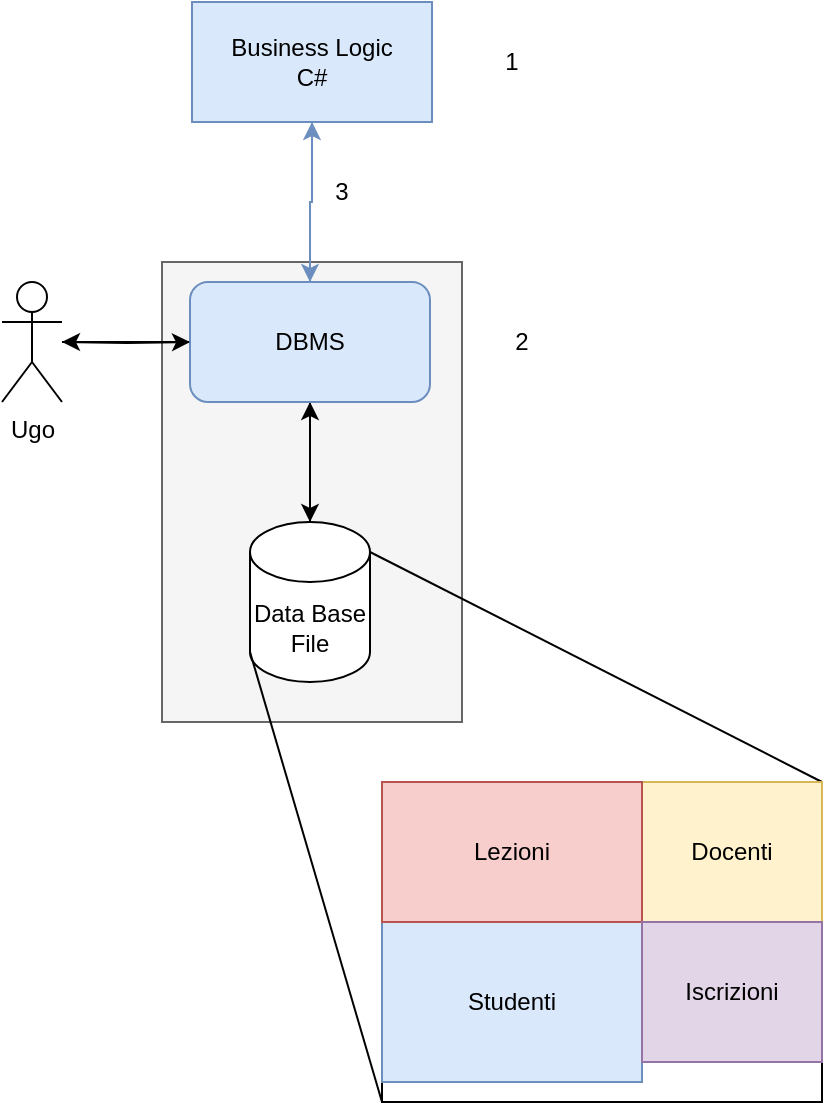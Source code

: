 <mxfile version="20.2.8" type="device" pages="5"><diagram id="xbKmHs32D-SIT9i1AL41" name="Pagina-1"><mxGraphModel dx="1038" dy="641" grid="1" gridSize="10" guides="1" tooltips="1" connect="1" arrows="1" fold="1" page="1" pageScale="1" pageWidth="827" pageHeight="1169" math="0" shadow="0"><root><mxCell id="0"/><mxCell id="1" parent="0"/><mxCell id="Mz-W1MObRRvPsFMFLiq5-9" value="" style="rounded=0;whiteSpace=wrap;html=1;fillColor=#f5f5f5;fontColor=#333333;strokeColor=#666666;" parent="1" vertex="1"><mxGeometry x="340" y="190" width="150" height="230" as="geometry"/></mxCell><mxCell id="Mz-W1MObRRvPsFMFLiq5-4" style="edgeStyle=orthogonalEdgeStyle;rounded=0;orthogonalLoop=1;jettySize=auto;html=1;entryX=0.5;entryY=1;entryDx=0;entryDy=0;" parent="1" source="Mz-W1MObRRvPsFMFLiq5-1" target="Mz-W1MObRRvPsFMFLiq5-2" edge="1"><mxGeometry relative="1" as="geometry"/></mxCell><mxCell id="Mz-W1MObRRvPsFMFLiq5-1" value="Data Base&lt;br&gt;File" style="shape=cylinder3;whiteSpace=wrap;html=1;boundedLbl=1;backgroundOutline=1;size=15;" parent="1" vertex="1"><mxGeometry x="384" y="320" width="60" height="80" as="geometry"/></mxCell><mxCell id="Mz-W1MObRRvPsFMFLiq5-3" style="edgeStyle=orthogonalEdgeStyle;rounded=0;orthogonalLoop=1;jettySize=auto;html=1;entryX=0.5;entryY=0;entryDx=0;entryDy=0;entryPerimeter=0;" parent="1" source="Mz-W1MObRRvPsFMFLiq5-2" target="Mz-W1MObRRvPsFMFLiq5-1" edge="1"><mxGeometry relative="1" as="geometry"/></mxCell><mxCell id="Mz-W1MObRRvPsFMFLiq5-7" style="edgeStyle=orthogonalEdgeStyle;rounded=0;orthogonalLoop=1;jettySize=auto;html=1;" parent="1" source="Mz-W1MObRRvPsFMFLiq5-2" edge="1"><mxGeometry relative="1" as="geometry"><mxPoint x="290" y="230" as="targetPoint"/></mxGeometry></mxCell><mxCell id="Mz-W1MObRRvPsFMFLiq5-22" style="edgeStyle=orthogonalEdgeStyle;rounded=0;orthogonalLoop=1;jettySize=auto;html=1;entryX=0.5;entryY=1;entryDx=0;entryDy=0;fillColor=#dae8fc;strokeColor=#6c8ebf;" parent="1" source="Mz-W1MObRRvPsFMFLiq5-2" target="Mz-W1MObRRvPsFMFLiq5-20" edge="1"><mxGeometry relative="1" as="geometry"/></mxCell><mxCell id="Mz-W1MObRRvPsFMFLiq5-2" value="DBMS" style="rounded=1;whiteSpace=wrap;html=1;fillColor=#dae8fc;strokeColor=#6c8ebf;" parent="1" vertex="1"><mxGeometry x="354" y="200" width="120" height="60" as="geometry"/></mxCell><mxCell id="Mz-W1MObRRvPsFMFLiq5-6" style="edgeStyle=orthogonalEdgeStyle;rounded=0;orthogonalLoop=1;jettySize=auto;html=1;entryX=0;entryY=0.5;entryDx=0;entryDy=0;" parent="1" target="Mz-W1MObRRvPsFMFLiq5-2" edge="1"><mxGeometry relative="1" as="geometry"><mxPoint x="290" y="230" as="sourcePoint"/></mxGeometry></mxCell><mxCell id="Mz-W1MObRRvPsFMFLiq5-8" value="Ugo" style="shape=umlActor;verticalLabelPosition=bottom;verticalAlign=top;html=1;outlineConnect=0;" parent="1" vertex="1"><mxGeometry x="260" y="200" width="30" height="60" as="geometry"/></mxCell><mxCell id="Mz-W1MObRRvPsFMFLiq5-10" value="" style="rounded=0;whiteSpace=wrap;html=1;" parent="1" vertex="1"><mxGeometry x="450" y="450" width="220" height="160" as="geometry"/></mxCell><mxCell id="Mz-W1MObRRvPsFMFLiq5-11" value="" style="endArrow=none;html=1;rounded=0;exitX=0;exitY=1;exitDx=0;exitDy=0;entryX=0;entryY=1;entryDx=0;entryDy=-15;entryPerimeter=0;" parent="1" source="Mz-W1MObRRvPsFMFLiq5-10" target="Mz-W1MObRRvPsFMFLiq5-1" edge="1"><mxGeometry width="50" height="50" relative="1" as="geometry"><mxPoint x="340" y="440" as="sourcePoint"/><mxPoint x="390" y="390" as="targetPoint"/></mxGeometry></mxCell><mxCell id="Mz-W1MObRRvPsFMFLiq5-12" value="" style="endArrow=none;html=1;rounded=0;exitX=1;exitY=0;exitDx=0;exitDy=0;entryX=1;entryY=0;entryDx=0;entryDy=15;entryPerimeter=0;" parent="1" source="Mz-W1MObRRvPsFMFLiq5-10" target="Mz-W1MObRRvPsFMFLiq5-1" edge="1"><mxGeometry width="50" height="50" relative="1" as="geometry"><mxPoint x="460" y="620" as="sourcePoint"/><mxPoint x="394" y="395" as="targetPoint"/></mxGeometry></mxCell><mxCell id="Mz-W1MObRRvPsFMFLiq5-13" value="Studenti" style="rounded=0;whiteSpace=wrap;html=1;fillColor=#dae8fc;strokeColor=#6c8ebf;" parent="1" vertex="1"><mxGeometry x="450" y="520" width="130" height="80" as="geometry"/></mxCell><mxCell id="Mz-W1MObRRvPsFMFLiq5-14" value="Docenti" style="rounded=0;whiteSpace=wrap;html=1;fillColor=#fff2cc;strokeColor=#d6b656;" parent="1" vertex="1"><mxGeometry x="580" y="450" width="90" height="70" as="geometry"/></mxCell><mxCell id="Mz-W1MObRRvPsFMFLiq5-15" value="Lezioni" style="rounded=0;whiteSpace=wrap;html=1;fillColor=#f8cecc;strokeColor=#b85450;" parent="1" vertex="1"><mxGeometry x="450" y="450" width="130" height="70" as="geometry"/></mxCell><mxCell id="Mz-W1MObRRvPsFMFLiq5-16" value="Iscrizioni" style="rounded=0;whiteSpace=wrap;html=1;fillColor=#e1d5e7;strokeColor=#9673a6;" parent="1" vertex="1"><mxGeometry x="580" y="520" width="90" height="70" as="geometry"/></mxCell><mxCell id="Mz-W1MObRRvPsFMFLiq5-21" style="edgeStyle=orthogonalEdgeStyle;rounded=0;orthogonalLoop=1;jettySize=auto;html=1;entryX=0.5;entryY=0;entryDx=0;entryDy=0;fillColor=#dae8fc;strokeColor=#6c8ebf;" parent="1" source="Mz-W1MObRRvPsFMFLiq5-20" target="Mz-W1MObRRvPsFMFLiq5-2" edge="1"><mxGeometry relative="1" as="geometry"/></mxCell><mxCell id="Mz-W1MObRRvPsFMFLiq5-20" value="Business Logic&lt;br&gt;C#" style="rounded=0;whiteSpace=wrap;html=1;fillColor=#dae8fc;strokeColor=#6c8ebf;" parent="1" vertex="1"><mxGeometry x="355" y="60" width="120" height="60" as="geometry"/></mxCell><mxCell id="Mz-W1MObRRvPsFMFLiq5-24" value="1" style="text;html=1;strokeColor=none;fillColor=none;align=center;verticalAlign=middle;whiteSpace=wrap;rounded=0;" parent="1" vertex="1"><mxGeometry x="485" y="75" width="60" height="30" as="geometry"/></mxCell><mxCell id="Mz-W1MObRRvPsFMFLiq5-25" value="2" style="text;html=1;strokeColor=none;fillColor=none;align=center;verticalAlign=middle;whiteSpace=wrap;rounded=0;" parent="1" vertex="1"><mxGeometry x="490" y="215" width="60" height="30" as="geometry"/></mxCell><mxCell id="Mz-W1MObRRvPsFMFLiq5-26" value="3" style="text;html=1;strokeColor=none;fillColor=none;align=center;verticalAlign=middle;whiteSpace=wrap;rounded=0;" parent="1" vertex="1"><mxGeometry x="400" y="140" width="60" height="30" as="geometry"/></mxCell></root></mxGraphModel></diagram><diagram id="iDvqb-zx3wxn7n3WD62g" name="ER"><mxGraphModel dx="715" dy="426" grid="1" gridSize="10" guides="1" tooltips="1" connect="1" arrows="1" fold="1" page="1" pageScale="1" pageWidth="827" pageHeight="1169" math="0" shadow="0"><root><mxCell id="0"/><mxCell id="1" parent="0"/><mxCell id="CJUwhCfRHTlIy5cgo_A_-13" style="edgeStyle=orthogonalEdgeStyle;rounded=0;orthogonalLoop=1;jettySize=auto;html=1;entryX=0;entryY=0.5;entryDx=0;entryDy=0;" parent="1" source="CJUwhCfRHTlIy5cgo_A_-6" target="CJUwhCfRHTlIy5cgo_A_-8" edge="1"><mxGeometry relative="1" as="geometry"/></mxCell><mxCell id="CJUwhCfRHTlIy5cgo_A_-19" style="edgeStyle=orthogonalEdgeStyle;rounded=0;orthogonalLoop=1;jettySize=auto;html=1;entryX=0;entryY=0.5;entryDx=0;entryDy=0;" parent="1" source="CJUwhCfRHTlIy5cgo_A_-6" target="CJUwhCfRHTlIy5cgo_A_-17" edge="1"><mxGeometry relative="1" as="geometry"/></mxCell><mxCell id="CJUwhCfRHTlIy5cgo_A_-25" style="edgeStyle=orthogonalEdgeStyle;rounded=0;orthogonalLoop=1;jettySize=auto;html=1;entryX=0;entryY=0.5;entryDx=0;entryDy=0;" parent="1" source="CJUwhCfRHTlIy5cgo_A_-6" target="CJUwhCfRHTlIy5cgo_A_-23" edge="1"><mxGeometry relative="1" as="geometry"/></mxCell><mxCell id="CJUwhCfRHTlIy5cgo_A_-29" style="edgeStyle=orthogonalEdgeStyle;rounded=0;orthogonalLoop=1;jettySize=auto;html=1;entryX=0;entryY=0.5;entryDx=0;entryDy=0;endArrow=doubleBlock;endFill=1;" parent="1" source="CJUwhCfRHTlIy5cgo_A_-6" target="CJUwhCfRHTlIy5cgo_A_-27" edge="1"><mxGeometry relative="1" as="geometry"/></mxCell><mxCell id="CJUwhCfRHTlIy5cgo_A_-41" style="edgeStyle=orthogonalEdgeStyle;rounded=0;orthogonalLoop=1;jettySize=auto;html=1;entryX=0;entryY=0.5;entryDx=0;entryDy=0;endArrow=doubleBlock;endFill=1;" parent="1" source="CJUwhCfRHTlIy5cgo_A_-6" target="CJUwhCfRHTlIy5cgo_A_-39" edge="1"><mxGeometry relative="1" as="geometry"/></mxCell><mxCell id="CJUwhCfRHTlIy5cgo_A_-53" style="edgeStyle=orthogonalEdgeStyle;rounded=0;orthogonalLoop=1;jettySize=auto;html=1;entryX=0;entryY=0.5;entryDx=0;entryDy=0;endArrow=classic;endFill=1;" parent="1" source="CJUwhCfRHTlIy5cgo_A_-6" target="CJUwhCfRHTlIy5cgo_A_-51" edge="1"><mxGeometry relative="1" as="geometry"/></mxCell><mxCell id="CJUwhCfRHTlIy5cgo_A_-59" style="edgeStyle=orthogonalEdgeStyle;rounded=0;orthogonalLoop=1;jettySize=auto;html=1;entryX=0;entryY=0.5;entryDx=0;entryDy=0;endArrow=classic;endFill=1;" parent="1" source="CJUwhCfRHTlIy5cgo_A_-6" target="CJUwhCfRHTlIy5cgo_A_-57" edge="1"><mxGeometry relative="1" as="geometry"/></mxCell><mxCell id="CJUwhCfRHTlIy5cgo_A_-6" value="Persona" style="rounded=0;whiteSpace=wrap;html=1;" parent="1" vertex="1"><mxGeometry x="330" y="210" width="120" height="60" as="geometry"/></mxCell><mxCell id="CJUwhCfRHTlIy5cgo_A_-8" value="" style="ellipse;whiteSpace=wrap;html=1;aspect=fixed;" parent="1" vertex="1"><mxGeometry x="430" y="290" width="20" height="20" as="geometry"/></mxCell><mxCell id="CJUwhCfRHTlIy5cgo_A_-9" value="Nome" style="text;html=1;strokeColor=none;fillColor=none;align=left;verticalAlign=middle;whiteSpace=wrap;rounded=0;" parent="1" vertex="1"><mxGeometry x="450" y="285" width="60" height="30" as="geometry"/></mxCell><mxCell id="CJUwhCfRHTlIy5cgo_A_-17" value="" style="ellipse;whiteSpace=wrap;html=1;aspect=fixed;" parent="1" vertex="1"><mxGeometry x="430" y="320" width="20" height="20" as="geometry"/></mxCell><mxCell id="CJUwhCfRHTlIy5cgo_A_-18" value="Cognome" style="text;html=1;strokeColor=none;fillColor=none;align=left;verticalAlign=middle;whiteSpace=wrap;rounded=0;" parent="1" vertex="1"><mxGeometry x="450" y="315" width="60" height="30" as="geometry"/></mxCell><mxCell id="CJUwhCfRHTlIy5cgo_A_-23" value="" style="ellipse;whiteSpace=wrap;html=1;aspect=fixed;" parent="1" vertex="1"><mxGeometry x="430" y="350" width="20" height="20" as="geometry"/></mxCell><mxCell id="CJUwhCfRHTlIy5cgo_A_-24" value="Telefono" style="text;html=1;strokeColor=none;fillColor=none;align=left;verticalAlign=middle;whiteSpace=wrap;rounded=0;" parent="1" vertex="1"><mxGeometry x="450" y="345" width="60" height="30" as="geometry"/></mxCell><mxCell id="CJUwhCfRHTlIy5cgo_A_-26" value="" style="endArrow=none;html=1;rounded=0;" parent="1" edge="1"><mxGeometry width="50" height="50" relative="1" as="geometry"><mxPoint x="410" y="370" as="sourcePoint"/><mxPoint x="410" y="350" as="targetPoint"/></mxGeometry></mxCell><mxCell id="CJUwhCfRHTlIy5cgo_A_-27" value="" style="ellipse;whiteSpace=wrap;html=1;aspect=fixed;" parent="1" vertex="1"><mxGeometry x="430" y="380" width="20" height="20" as="geometry"/></mxCell><mxCell id="CJUwhCfRHTlIy5cgo_A_-28" value="Hobby" style="text;html=1;strokeColor=none;fillColor=none;align=left;verticalAlign=middle;whiteSpace=wrap;rounded=0;" parent="1" vertex="1"><mxGeometry x="450" y="375" width="60" height="30" as="geometry"/></mxCell><mxCell id="CJUwhCfRHTlIy5cgo_A_-30" value="" style="endArrow=none;html=1;rounded=0;" parent="1" edge="1"><mxGeometry width="50" height="50" relative="1" as="geometry"><mxPoint x="410" y="400" as="sourcePoint"/><mxPoint x="410" y="380" as="targetPoint"/></mxGeometry></mxCell><mxCell id="CJUwhCfRHTlIy5cgo_A_-31" value="1" style="text;html=1;strokeColor=none;fillColor=none;align=center;verticalAlign=middle;whiteSpace=wrap;rounded=0;" parent="1" vertex="1"><mxGeometry x="610" y="290" width="60" height="30" as="geometry"/></mxCell><mxCell id="CJUwhCfRHTlIy5cgo_A_-32" value="1" style="text;html=1;strokeColor=none;fillColor=none;align=center;verticalAlign=middle;whiteSpace=wrap;rounded=0;" parent="1" vertex="1"><mxGeometry x="610" y="310" width="60" height="30" as="geometry"/></mxCell><mxCell id="CJUwhCfRHTlIy5cgo_A_-33" value="0, 1" style="text;html=1;strokeColor=none;fillColor=none;align=center;verticalAlign=middle;whiteSpace=wrap;rounded=0;" parent="1" vertex="1"><mxGeometry x="610" y="340" width="60" height="30" as="geometry"/></mxCell><mxCell id="CJUwhCfRHTlIy5cgo_A_-34" value="0, *" style="text;html=1;strokeColor=none;fillColor=none;align=center;verticalAlign=middle;whiteSpace=wrap;rounded=0;" parent="1" vertex="1"><mxGeometry x="610" y="375" width="60" height="30" as="geometry"/></mxCell><mxCell id="CJUwhCfRHTlIy5cgo_A_-39" value="" style="ellipse;whiteSpace=wrap;html=1;aspect=fixed;" parent="1" vertex="1"><mxGeometry x="430" y="410" width="20" height="20" as="geometry"/></mxCell><mxCell id="CJUwhCfRHTlIy5cgo_A_-40" value="Nazionalita" style="text;html=1;strokeColor=none;fillColor=none;align=left;verticalAlign=middle;whiteSpace=wrap;rounded=0;" parent="1" vertex="1"><mxGeometry x="450" y="405" width="60" height="30" as="geometry"/></mxCell><mxCell id="CJUwhCfRHTlIy5cgo_A_-43" value="" style="ellipse;whiteSpace=wrap;html=1;aspect=fixed;" parent="1" vertex="1"><mxGeometry x="480" y="512.5" width="20" height="20" as="geometry"/></mxCell><mxCell id="CJUwhCfRHTlIy5cgo_A_-44" value="Via" style="text;html=1;strokeColor=none;fillColor=none;align=left;verticalAlign=middle;whiteSpace=wrap;rounded=0;" parent="1" vertex="1"><mxGeometry x="500" y="507.5" width="60" height="30" as="geometry"/></mxCell><mxCell id="CJUwhCfRHTlIy5cgo_A_-45" value="" style="ellipse;whiteSpace=wrap;html=1;aspect=fixed;" parent="1" vertex="1"><mxGeometry x="480" y="542.5" width="20" height="20" as="geometry"/></mxCell><mxCell id="CJUwhCfRHTlIy5cgo_A_-46" value="Città" style="text;html=1;strokeColor=none;fillColor=none;align=left;verticalAlign=middle;whiteSpace=wrap;rounded=0;" parent="1" vertex="1"><mxGeometry x="500" y="537.5" width="60" height="30" as="geometry"/></mxCell><mxCell id="CJUwhCfRHTlIy5cgo_A_-49" value="" style="ellipse;whiteSpace=wrap;html=1;aspect=fixed;" parent="1" vertex="1"><mxGeometry x="480" y="572.5" width="20" height="20" as="geometry"/></mxCell><mxCell id="CJUwhCfRHTlIy5cgo_A_-50" value="CAP" style="text;html=1;strokeColor=none;fillColor=none;align=left;verticalAlign=middle;whiteSpace=wrap;rounded=0;" parent="1" vertex="1"><mxGeometry x="500" y="567.5" width="60" height="30" as="geometry"/></mxCell><mxCell id="CJUwhCfRHTlIy5cgo_A_-54" style="edgeStyle=orthogonalEdgeStyle;rounded=0;orthogonalLoop=1;jettySize=auto;html=1;entryX=0;entryY=0.5;entryDx=0;entryDy=0;endArrow=classic;endFill=1;" parent="1" source="CJUwhCfRHTlIy5cgo_A_-51" target="CJUwhCfRHTlIy5cgo_A_-43" edge="1"><mxGeometry relative="1" as="geometry"><Array as="points"><mxPoint x="450" y="522.5"/></Array></mxGeometry></mxCell><mxCell id="CJUwhCfRHTlIy5cgo_A_-55" style="edgeStyle=orthogonalEdgeStyle;rounded=0;orthogonalLoop=1;jettySize=auto;html=1;entryX=0;entryY=0.5;entryDx=0;entryDy=0;endArrow=classic;endFill=1;" parent="1" source="CJUwhCfRHTlIy5cgo_A_-51" target="CJUwhCfRHTlIy5cgo_A_-45" edge="1"><mxGeometry relative="1" as="geometry"><Array as="points"><mxPoint x="450" y="552.5"/></Array></mxGeometry></mxCell><mxCell id="CJUwhCfRHTlIy5cgo_A_-56" style="edgeStyle=orthogonalEdgeStyle;rounded=0;orthogonalLoop=1;jettySize=auto;html=1;entryX=0;entryY=0.5;entryDx=0;entryDy=0;endArrow=classic;endFill=1;" parent="1" source="CJUwhCfRHTlIy5cgo_A_-51" target="CJUwhCfRHTlIy5cgo_A_-49" edge="1"><mxGeometry relative="1" as="geometry"><Array as="points"><mxPoint x="450" y="582.5"/></Array></mxGeometry></mxCell><mxCell id="CJUwhCfRHTlIy5cgo_A_-51" value="" style="whiteSpace=wrap;html=1;aspect=fixed;" parent="1" vertex="1"><mxGeometry x="430" y="472.5" width="25" height="25" as="geometry"/></mxCell><mxCell id="CJUwhCfRHTlIy5cgo_A_-52" value="Residenza" style="text;html=1;strokeColor=none;fillColor=none;align=left;verticalAlign=middle;whiteSpace=wrap;rounded=0;" parent="1" vertex="1"><mxGeometry x="460" y="470" width="60" height="30" as="geometry"/></mxCell><mxCell id="CJUwhCfRHTlIy5cgo_A_-57" value="" style="ellipse;whiteSpace=wrap;html=1;aspect=fixed;fillColor=#000000;" parent="1" vertex="1"><mxGeometry x="430" y="440" width="20" height="20" as="geometry"/></mxCell><mxCell id="CJUwhCfRHTlIy5cgo_A_-58" value="Codice Fiscale" style="text;html=1;strokeColor=none;fillColor=none;align=left;verticalAlign=middle;whiteSpace=wrap;rounded=0;" parent="1" vertex="1"><mxGeometry x="450" y="435" width="100" height="30" as="geometry"/></mxCell><mxCell id="CJUwhCfRHTlIy5cgo_A_-60" style="edgeStyle=orthogonalEdgeStyle;rounded=0;orthogonalLoop=1;jettySize=auto;html=1;entryX=0;entryY=0.5;entryDx=0;entryDy=0;" parent="1" source="CJUwhCfRHTlIy5cgo_A_-64" target="CJUwhCfRHTlIy5cgo_A_-65" edge="1"><mxGeometry relative="1" as="geometry"/></mxCell><mxCell id="CJUwhCfRHTlIy5cgo_A_-61" style="edgeStyle=orthogonalEdgeStyle;rounded=0;orthogonalLoop=1;jettySize=auto;html=1;entryX=0;entryY=0.5;entryDx=0;entryDy=0;" parent="1" source="CJUwhCfRHTlIy5cgo_A_-64" target="CJUwhCfRHTlIy5cgo_A_-67" edge="1"><mxGeometry relative="1" as="geometry"/></mxCell><mxCell id="CJUwhCfRHTlIy5cgo_A_-62" style="edgeStyle=orthogonalEdgeStyle;rounded=0;orthogonalLoop=1;jettySize=auto;html=1;entryX=0;entryY=0.5;entryDx=0;entryDy=0;" parent="1" source="CJUwhCfRHTlIy5cgo_A_-64" target="CJUwhCfRHTlIy5cgo_A_-69" edge="1"><mxGeometry relative="1" as="geometry"/></mxCell><mxCell id="CJUwhCfRHTlIy5cgo_A_-63" style="edgeStyle=orthogonalEdgeStyle;rounded=0;orthogonalLoop=1;jettySize=auto;html=1;entryX=0;entryY=0.5;entryDx=0;entryDy=0;endArrow=classic;endFill=1;" parent="1" source="CJUwhCfRHTlIy5cgo_A_-64" target="CJUwhCfRHTlIy5cgo_A_-72" edge="1"><mxGeometry relative="1" as="geometry"/></mxCell><mxCell id="CJUwhCfRHTlIy5cgo_A_-64" value="Persona" style="rounded=0;whiteSpace=wrap;html=1;" parent="1" vertex="1"><mxGeometry x="350" y="670" width="120" height="60" as="geometry"/></mxCell><mxCell id="CJUwhCfRHTlIy5cgo_A_-65" value="" style="ellipse;whiteSpace=wrap;html=1;aspect=fixed;" parent="1" vertex="1"><mxGeometry x="450" y="750" width="20" height="20" as="geometry"/></mxCell><mxCell id="CJUwhCfRHTlIy5cgo_A_-66" value="Nome" style="text;html=1;strokeColor=none;fillColor=none;align=left;verticalAlign=middle;whiteSpace=wrap;rounded=0;" parent="1" vertex="1"><mxGeometry x="470" y="745" width="60" height="30" as="geometry"/></mxCell><mxCell id="CJUwhCfRHTlIy5cgo_A_-67" value="" style="ellipse;whiteSpace=wrap;html=1;aspect=fixed;" parent="1" vertex="1"><mxGeometry x="450" y="780" width="20" height="20" as="geometry"/></mxCell><mxCell id="CJUwhCfRHTlIy5cgo_A_-68" value="Cognome" style="text;html=1;strokeColor=none;fillColor=none;align=left;verticalAlign=middle;whiteSpace=wrap;rounded=0;" parent="1" vertex="1"><mxGeometry x="470" y="775" width="60" height="30" as="geometry"/></mxCell><mxCell id="CJUwhCfRHTlIy5cgo_A_-69" value="" style="ellipse;whiteSpace=wrap;html=1;aspect=fixed;" parent="1" vertex="1"><mxGeometry x="450" y="810" width="20" height="20" as="geometry"/></mxCell><mxCell id="CJUwhCfRHTlIy5cgo_A_-70" value="Telefono" style="text;html=1;strokeColor=none;fillColor=none;align=left;verticalAlign=middle;whiteSpace=wrap;rounded=0;" parent="1" vertex="1"><mxGeometry x="470" y="805" width="60" height="30" as="geometry"/></mxCell><mxCell id="CJUwhCfRHTlIy5cgo_A_-71" value="" style="endArrow=none;html=1;rounded=0;" parent="1" edge="1"><mxGeometry width="50" height="50" relative="1" as="geometry"><mxPoint x="430" y="830.0" as="sourcePoint"/><mxPoint x="430" y="810.0" as="targetPoint"/></mxGeometry></mxCell><mxCell id="CJUwhCfRHTlIy5cgo_A_-72" value="" style="ellipse;whiteSpace=wrap;html=1;aspect=fixed;fillColor=#000000;" parent="1" vertex="1"><mxGeometry x="450" y="840" width="20" height="20" as="geometry"/></mxCell><mxCell id="CJUwhCfRHTlIy5cgo_A_-73" value="Codice Fiscale" style="text;html=1;strokeColor=none;fillColor=none;align=left;verticalAlign=middle;whiteSpace=wrap;rounded=0;" parent="1" vertex="1"><mxGeometry x="470" y="835" width="90" height="30" as="geometry"/></mxCell><mxCell id="CJUwhCfRHTlIy5cgo_A_-75" value="Nome" style="rounded=0;whiteSpace=wrap;html=1;" parent="1" vertex="1"><mxGeometry x="140" y="970" width="140" height="30" as="geometry"/></mxCell><mxCell id="CJUwhCfRHTlIy5cgo_A_-76" value="Cognome" style="rounded=0;whiteSpace=wrap;html=1;" parent="1" vertex="1"><mxGeometry x="280" y="970" width="140" height="30" as="geometry"/></mxCell><mxCell id="CJUwhCfRHTlIy5cgo_A_-77" value="nvarchar(50)" style="text;html=1;strokeColor=none;fillColor=none;align=center;verticalAlign=middle;whiteSpace=wrap;rounded=0;" parent="1" vertex="1"><mxGeometry x="180" y="930" width="60" height="30" as="geometry"/></mxCell><mxCell id="CJUwhCfRHTlIy5cgo_A_-78" value="&lt;span style=&quot;color: rgb(0, 0, 0); font-family: Helvetica; font-size: 12px; font-style: normal; font-variant-ligatures: normal; font-variant-caps: normal; font-weight: 400; letter-spacing: normal; orphans: 2; text-align: center; text-indent: 0px; text-transform: none; widows: 2; word-spacing: 0px; -webkit-text-stroke-width: 0px; background-color: rgb(248, 249, 250); text-decoration-thickness: initial; text-decoration-style: initial; text-decoration-color: initial; float: none; display: inline !important;&quot;&gt;char(50)&lt;/span&gt;" style="text;whiteSpace=wrap;html=1;" parent="1" vertex="1"><mxGeometry x="330" y="930" width="100" height="40" as="geometry"/></mxCell><mxCell id="CJUwhCfRHTlIy5cgo_A_-79" value="Giovanni" style="rounded=0;whiteSpace=wrap;html=1;" parent="1" vertex="1"><mxGeometry x="140" y="1010" width="50" height="30" as="geometry"/></mxCell><mxCell id="CJUwhCfRHTlIy5cgo_A_-80" value="Pace" style="rounded=0;whiteSpace=wrap;html=1;" parent="1" vertex="1"><mxGeometry x="280" y="1010" width="140" height="30" as="geometry"/></mxCell><mxCell id="CJUwhCfRHTlIy5cgo_A_-83" value="" style="ellipse;whiteSpace=wrap;html=1;aspect=fixed;" parent="1" vertex="1"><mxGeometry x="270" y="1200" width="200" height="200" as="geometry"/></mxCell><mxCell id="CJUwhCfRHTlIy5cgo_A_-84" value="SQL" style="text;html=1;strokeColor=none;fillColor=none;align=center;verticalAlign=middle;whiteSpace=wrap;rounded=0;" parent="1" vertex="1"><mxGeometry x="430" y="1190" width="60" height="30" as="geometry"/></mxCell><mxCell id="CJUwhCfRHTlIy5cgo_A_-85" value="DDL" style="ellipse;whiteSpace=wrap;html=1;aspect=fixed;fillColor=#fff2cc;strokeColor=#d6b656;" parent="1" vertex="1"><mxGeometry x="300" y="1240" width="50" height="50" as="geometry"/></mxCell><mxCell id="CJUwhCfRHTlIy5cgo_A_-86" value="DML" style="ellipse;whiteSpace=wrap;html=1;aspect=fixed;fillColor=#fff2cc;strokeColor=#d6b656;" parent="1" vertex="1"><mxGeometry x="380" y="1260" width="50" height="50" as="geometry"/></mxCell><mxCell id="CJUwhCfRHTlIy5cgo_A_-87" value="QL" style="ellipse;whiteSpace=wrap;html=1;aspect=fixed;fillColor=#fff2cc;strokeColor=#d6b656;" parent="1" vertex="1"><mxGeometry x="325" y="1310" width="50" height="50" as="geometry"/></mxCell><mxCell id="CJUwhCfRHTlIy5cgo_A_-88" value="Data Definition Language" style="text;html=1;strokeColor=none;fillColor=none;align=center;verticalAlign=middle;whiteSpace=wrap;rounded=0;" parent="1" vertex="1"><mxGeometry x="500" y="1250" width="160" height="30" as="geometry"/></mxCell><mxCell id="CJUwhCfRHTlIy5cgo_A_-89" value="Data Manipulation Language" style="text;html=1;strokeColor=none;fillColor=none;align=center;verticalAlign=middle;whiteSpace=wrap;rounded=0;" parent="1" vertex="1"><mxGeometry x="500" y="1290" width="160" height="30" as="geometry"/></mxCell><mxCell id="CJUwhCfRHTlIy5cgo_A_-90" value="Query Language" style="text;html=1;strokeColor=none;fillColor=none;align=center;verticalAlign=middle;whiteSpace=wrap;rounded=0;" parent="1" vertex="1"><mxGeometry x="500" y="1330" width="160" height="30" as="geometry"/></mxCell><mxCell id="CJUwhCfRHTlIy5cgo_A_-91" value="" style="endArrow=classic;html=1;rounded=0;" parent="1" edge="1"><mxGeometry width="50" height="50" relative="1" as="geometry"><mxPoint x="250" y="1600" as="sourcePoint"/><mxPoint x="1044.571" y="1600" as="targetPoint"/></mxGeometry></mxCell><mxCell id="CJUwhCfRHTlIy5cgo_A_-92" value="0" style="text;html=1;strokeColor=none;fillColor=none;align=center;verticalAlign=middle;whiteSpace=wrap;rounded=0;" parent="1" vertex="1"><mxGeometry x="220" y="1570" width="60" height="30" as="geometry"/></mxCell><mxCell id="CJUwhCfRHTlIy5cgo_A_-93" value="PCAGNN" style="rounded=0;whiteSpace=wrap;html=1;" parent="1" vertex="1"><mxGeometry x="382.5" y="1620" width="120" height="20" as="geometry"/></mxCell><mxCell id="CJUwhCfRHTlIy5cgo_A_-94" value="vuoto" style="text;html=1;strokeColor=none;fillColor=none;align=center;verticalAlign=middle;whiteSpace=wrap;rounded=0;" parent="1" vertex="1"><mxGeometry x="280" y="1610" width="60" height="30" as="geometry"/></mxCell><mxCell id="CJUwhCfRHTlIy5cgo_A_-95" value="" style="endArrow=classic;html=1;rounded=0;" parent="1" edge="1"><mxGeometry width="50" height="50" relative="1" as="geometry"><mxPoint x="300" y="1590" as="sourcePoint"/><mxPoint x="440" y="1590" as="targetPoint"/><Array as="points"><mxPoint x="300" y="1550"/><mxPoint x="440" y="1550"/></Array></mxGeometry></mxCell><mxCell id="CJUwhCfRHTlIy5cgo_A_-96" value="" style="endArrow=classic;html=1;rounded=0;" parent="1" edge="1"><mxGeometry width="50" height="50" relative="1" as="geometry"><mxPoint x="455" y="1590" as="sourcePoint"/><mxPoint x="595" y="1590" as="targetPoint"/><Array as="points"><mxPoint x="455" y="1550"/><mxPoint x="595" y="1550"/></Array></mxGeometry></mxCell><mxCell id="CJUwhCfRHTlIy5cgo_A_-97" value="PCAGNN" style="rounded=0;whiteSpace=wrap;html=1;" parent="1" vertex="1"><mxGeometry x="540" y="1620" width="120" height="20" as="geometry"/></mxCell><mxCell id="CJUwhCfRHTlIy5cgo_A_-98" value="VLRVRD" style="rounded=0;whiteSpace=wrap;html=1;" parent="1" vertex="1"><mxGeometry x="540" y="1640" width="120" height="20" as="geometry"/></mxCell><mxCell id="CJUwhCfRHTlIy5cgo_A_-99" value="" style="endArrow=classic;html=1;rounded=0;fillColor=#f8cecc;strokeColor=#b85450;" parent="1" edge="1"><mxGeometry width="50" height="50" relative="1" as="geometry"><mxPoint x="610" y="1590" as="sourcePoint"/><mxPoint x="750" y="1590" as="targetPoint"/><Array as="points"><mxPoint x="610" y="1550"/><mxPoint x="750" y="1550"/></Array></mxGeometry></mxCell><mxCell id="CJUwhCfRHTlIy5cgo_A_-100" value="PCAGNN" style="rounded=0;whiteSpace=wrap;html=1;" parent="1" vertex="1"><mxGeometry x="690" y="1620" width="120" height="20" as="geometry"/></mxCell><mxCell id="CJUwhCfRHTlIy5cgo_A_-101" value="VLRVRD" style="rounded=0;whiteSpace=wrap;html=1;" parent="1" vertex="1"><mxGeometry x="690" y="1640" width="120" height="20" as="geometry"/></mxCell><mxCell id="CJUwhCfRHTlIy5cgo_A_-102" value="PCAGNN" style="rounded=0;whiteSpace=wrap;html=1;fillColor=#f8cecc;strokeColor=#b85450;" parent="1" vertex="1"><mxGeometry x="690" y="1660" width="120" height="20" as="geometry"/></mxCell><mxCell id="CJUwhCfRHTlIy5cgo_A_-103" value="COMMIT" style="text;html=1;strokeColor=none;fillColor=none;align=center;verticalAlign=middle;whiteSpace=wrap;rounded=0;" parent="1" vertex="1"><mxGeometry x="650" y="1560" width="60" height="30" as="geometry"/></mxCell><mxCell id="CJUwhCfRHTlIy5cgo_A_-104" value="COMMIT" style="text;html=1;strokeColor=none;fillColor=none;align=center;verticalAlign=middle;whiteSpace=wrap;rounded=0;" parent="1" vertex="1"><mxGeometry x="490" y="1560" width="60" height="30" as="geometry"/></mxCell><mxCell id="CJUwhCfRHTlIy5cgo_A_-106" value="COMMIT" style="text;html=1;strokeColor=none;fillColor=none;align=center;verticalAlign=middle;whiteSpace=wrap;rounded=0;" parent="1" vertex="1"><mxGeometry x="330" y="1560" width="60" height="30" as="geometry"/></mxCell><mxCell id="CJUwhCfRHTlIy5cgo_A_-107" value="" style="endArrow=classic;html=1;rounded=0;" parent="1" edge="1"><mxGeometry width="50" height="50" relative="1" as="geometry"><mxPoint x="770" y="1590" as="sourcePoint"/><mxPoint x="600" y="1590" as="targetPoint"/><Array as="points"><mxPoint x="770" y="1540"/><mxPoint x="600" y="1540"/></Array></mxGeometry></mxCell><mxCell id="CJUwhCfRHTlIy5cgo_A_-108" value="ROLLBACK" style="text;html=1;strokeColor=none;fillColor=none;align=center;verticalAlign=middle;whiteSpace=wrap;rounded=0;" parent="1" vertex="1"><mxGeometry x="650" y="1510" width="60" height="30" as="geometry"/></mxCell><mxCell id="CJUwhCfRHTlIy5cgo_A_-109" value="nome" style="shape=parallelogram;perimeter=parallelogramPerimeter;whiteSpace=wrap;html=1;fixedSize=1;size=70;fillColor=none;" parent="1" vertex="1"><mxGeometry x="310" y="1920" width="200" height="40" as="geometry"/></mxCell><mxCell id="CJUwhCfRHTlIy5cgo_A_-110" value="cognome" style="shape=parallelogram;perimeter=parallelogramPerimeter;whiteSpace=wrap;html=1;fixedSize=1;size=70;fillColor=none;" parent="1" vertex="1"><mxGeometry x="440" y="1920" width="200" height="40" as="geometry"/></mxCell><mxCell id="CJUwhCfRHTlIy5cgo_A_-111" value="email" style="shape=parallelogram;perimeter=parallelogramPerimeter;whiteSpace=wrap;html=1;fixedSize=1;size=70;fillColor=none;" parent="1" vertex="1"><mxGeometry x="570" y="1920" width="200" height="40" as="geometry"/></mxCell><mxCell id="CJUwhCfRHTlIy5cgo_A_-112" value="cod_fis" style="shape=parallelogram;perimeter=parallelogramPerimeter;whiteSpace=wrap;html=1;fixedSize=1;size=70;fillColor=#4F4F4F;" parent="1" vertex="1"><mxGeometry x="700" y="1920" width="200" height="40" as="geometry"/></mxCell><mxCell id="CJUwhCfRHTlIy5cgo_A_-113" value="contattoID" style="shape=parallelogram;perimeter=parallelogramPerimeter;whiteSpace=wrap;html=1;fixedSize=1;size=70;fillColor=#4F4F4F;" parent="1" vertex="1"><mxGeometry x="180" y="1920" width="200" height="40" as="geometry"/></mxCell><mxCell id="CJUwhCfRHTlIy5cgo_A_-114" value="nome" style="shape=parallelogram;perimeter=parallelogramPerimeter;whiteSpace=wrap;html=1;fixedSize=1;size=70;fillColor=#fff2cc;strokeColor=#d6b656;" parent="1" vertex="1"><mxGeometry x="305" y="2000" width="200" height="40" as="geometry"/></mxCell><mxCell id="CJUwhCfRHTlIy5cgo_A_-115" value="cognome" style="shape=parallelogram;perimeter=parallelogramPerimeter;whiteSpace=wrap;html=1;fixedSize=1;size=70;fillColor=#fff2cc;strokeColor=#d6b656;" parent="1" vertex="1"><mxGeometry x="435" y="2000" width="200" height="40" as="geometry"/></mxCell><mxCell id="CJUwhCfRHTlIy5cgo_A_-116" value="email" style="shape=parallelogram;perimeter=parallelogramPerimeter;whiteSpace=wrap;html=1;fixedSize=1;size=70;fillColor=#fff2cc;strokeColor=#d6b656;" parent="1" vertex="1"><mxGeometry x="565" y="2000" width="200" height="40" as="geometry"/></mxCell><mxCell id="CJUwhCfRHTlIy5cgo_A_-117" value="cod_fis" style="shape=parallelogram;perimeter=parallelogramPerimeter;whiteSpace=wrap;html=1;fixedSize=1;size=70;" parent="1" vertex="1"><mxGeometry x="695" y="2000" width="200" height="40" as="geometry"/></mxCell><mxCell id="CJUwhCfRHTlIy5cgo_A_-118" value="contattoID" style="shape=parallelogram;perimeter=parallelogramPerimeter;whiteSpace=wrap;html=1;fixedSize=1;size=70;" parent="1" vertex="1"><mxGeometry x="185" y="2000" width="200" height="40" as="geometry"/></mxCell><mxCell id="CJUwhCfRHTlIy5cgo_A_-129" value="nome" style="shape=parallelogram;perimeter=parallelogramPerimeter;whiteSpace=wrap;html=1;fixedSize=1;size=70;fillColor=#fff2cc;strokeColor=#d6b656;" parent="1" vertex="1"><mxGeometry x="305" y="1990" width="200" height="40" as="geometry"/></mxCell><mxCell id="CJUwhCfRHTlIy5cgo_A_-130" value="cognome" style="shape=parallelogram;perimeter=parallelogramPerimeter;whiteSpace=wrap;html=1;fixedSize=1;size=70;fillColor=#fff2cc;strokeColor=#d6b656;" parent="1" vertex="1"><mxGeometry x="435" y="1990" width="200" height="40" as="geometry"/></mxCell><mxCell id="CJUwhCfRHTlIy5cgo_A_-131" value="email" style="shape=parallelogram;perimeter=parallelogramPerimeter;whiteSpace=wrap;html=1;fixedSize=1;size=70;fillColor=#fff2cc;strokeColor=#d6b656;" parent="1" vertex="1"><mxGeometry x="565" y="1990" width="200" height="40" as="geometry"/></mxCell><mxCell id="CJUwhCfRHTlIy5cgo_A_-132" value="cod_fis" style="shape=parallelogram;perimeter=parallelogramPerimeter;whiteSpace=wrap;html=1;fixedSize=1;size=70;" parent="1" vertex="1"><mxGeometry x="695" y="1990" width="200" height="40" as="geometry"/></mxCell><mxCell id="CJUwhCfRHTlIy5cgo_A_-133" value="contattoID" style="shape=parallelogram;perimeter=parallelogramPerimeter;whiteSpace=wrap;html=1;fixedSize=1;size=70;" parent="1" vertex="1"><mxGeometry x="185" y="1990" width="200" height="40" as="geometry"/></mxCell><mxCell id="CJUwhCfRHTlIy5cgo_A_-134" value="Giovanni" style="shape=parallelogram;perimeter=parallelogramPerimeter;whiteSpace=wrap;html=1;fixedSize=1;size=70;fillColor=#fff2cc;strokeColor=#d6b656;" parent="1" vertex="1"><mxGeometry x="305" y="1980" width="200" height="40" as="geometry"/></mxCell><mxCell id="CJUwhCfRHTlIy5cgo_A_-135" value="Pace" style="shape=parallelogram;perimeter=parallelogramPerimeter;whiteSpace=wrap;html=1;fixedSize=1;size=70;fillColor=#fff2cc;strokeColor=#d6b656;" parent="1" vertex="1"><mxGeometry x="435" y="1980" width="200" height="40" as="geometry"/></mxCell><mxCell id="CJUwhCfRHTlIy5cgo_A_-136" value="giovanni@pace.com" style="shape=parallelogram;perimeter=parallelogramPerimeter;whiteSpace=wrap;html=1;fixedSize=1;size=70;fillColor=#fff2cc;strokeColor=#d6b656;" parent="1" vertex="1"><mxGeometry x="565" y="1980" width="200" height="40" as="geometry"/></mxCell><mxCell id="CJUwhCfRHTlIy5cgo_A_-137" value="PCAGNN" style="shape=parallelogram;perimeter=parallelogramPerimeter;whiteSpace=wrap;html=1;fixedSize=1;size=70;" parent="1" vertex="1"><mxGeometry x="695" y="1980" width="200" height="40" as="geometry"/></mxCell><mxCell id="CJUwhCfRHTlIy5cgo_A_-138" value="1" style="shape=parallelogram;perimeter=parallelogramPerimeter;whiteSpace=wrap;html=1;fixedSize=1;size=70;" parent="1" vertex="1"><mxGeometry x="185" y="1980" width="200" height="40" as="geometry"/></mxCell><mxCell id="CJUwhCfRHTlIy5cgo_A_-139" value="" style="shape=cylinder3;whiteSpace=wrap;html=1;boundedLbl=1;backgroundOutline=1;size=15;fillColor=#fff2cc;strokeColor=#d6b656;" parent="1" vertex="1"><mxGeometry x="520" y="1730" width="60" height="80" as="geometry"/></mxCell><mxCell id="CJUwhCfRHTlIy5cgo_A_-140" value="" style="endArrow=none;html=1;rounded=0;fillColor=#fff2cc;strokeColor=#d6b656;" parent="1" edge="1"><mxGeometry width="50" height="50" relative="1" as="geometry"><mxPoint x="470" y="1860" as="sourcePoint"/><mxPoint x="520" y="1810" as="targetPoint"/></mxGeometry></mxCell><mxCell id="CJUwhCfRHTlIy5cgo_A_-141" value="" style="endArrow=none;html=1;rounded=0;fillColor=#fff2cc;strokeColor=#d6b656;" parent="1" edge="1"><mxGeometry width="50" height="50" relative="1" as="geometry"><mxPoint x="550" y="1860" as="sourcePoint"/><mxPoint x="550" y="1820" as="targetPoint"/></mxGeometry></mxCell><mxCell id="CJUwhCfRHTlIy5cgo_A_-142" value="" style="endArrow=none;html=1;rounded=0;fillColor=#fff2cc;strokeColor=#d6b656;" parent="1" edge="1"><mxGeometry width="50" height="50" relative="1" as="geometry"><mxPoint x="640" y="1860" as="sourcePoint"/><mxPoint x="590" y="1810" as="targetPoint"/></mxGeometry></mxCell><mxCell id="CJUwhCfRHTlIy5cgo_A_-151" style="edgeStyle=orthogonalEdgeStyle;rounded=0;orthogonalLoop=1;jettySize=auto;html=1;entryX=0;entryY=0.5;entryDx=0;entryDy=0;endArrow=classic;endFill=1;" parent="1" source="CJUwhCfRHTlIy5cgo_A_-143" target="CJUwhCfRHTlIy5cgo_A_-145" edge="1"><mxGeometry relative="1" as="geometry"/></mxCell><mxCell id="CJUwhCfRHTlIy5cgo_A_-152" style="edgeStyle=orthogonalEdgeStyle;rounded=0;orthogonalLoop=1;jettySize=auto;html=1;entryX=0;entryY=0.5;entryDx=0;entryDy=0;endArrow=classic;endFill=1;" parent="1" source="CJUwhCfRHTlIy5cgo_A_-143" target="CJUwhCfRHTlIy5cgo_A_-147" edge="1"><mxGeometry relative="1" as="geometry"/></mxCell><mxCell id="CJUwhCfRHTlIy5cgo_A_-153" style="edgeStyle=orthogonalEdgeStyle;rounded=0;orthogonalLoop=1;jettySize=auto;html=1;entryX=0;entryY=0.5;entryDx=0;entryDy=0;endArrow=classic;endFill=1;" parent="1" source="CJUwhCfRHTlIy5cgo_A_-143" target="CJUwhCfRHTlIy5cgo_A_-149" edge="1"><mxGeometry relative="1" as="geometry"/></mxCell><mxCell id="CJUwhCfRHTlIy5cgo_A_-143" value="Libro" style="rounded=0;whiteSpace=wrap;html=1;" parent="1" vertex="1"><mxGeometry x="455" y="2200" width="120" height="60" as="geometry"/></mxCell><mxCell id="CJUwhCfRHTlIy5cgo_A_-145" value="" style="ellipse;whiteSpace=wrap;html=1;aspect=fixed;" parent="1" vertex="1"><mxGeometry x="545" y="2280" width="30" height="30" as="geometry"/></mxCell><mxCell id="CJUwhCfRHTlIy5cgo_A_-146" value="Titolo" style="text;html=1;strokeColor=none;fillColor=none;align=left;verticalAlign=middle;whiteSpace=wrap;rounded=0;" parent="1" vertex="1"><mxGeometry x="580" y="2280" width="60" height="30" as="geometry"/></mxCell><mxCell id="CJUwhCfRHTlIy5cgo_A_-147" value="" style="ellipse;whiteSpace=wrap;html=1;aspect=fixed;" parent="1" vertex="1"><mxGeometry x="545" y="2320" width="30" height="30" as="geometry"/></mxCell><mxCell id="CJUwhCfRHTlIy5cgo_A_-148" value="Autore" style="text;html=1;strokeColor=none;fillColor=none;align=left;verticalAlign=middle;whiteSpace=wrap;rounded=0;" parent="1" vertex="1"><mxGeometry x="580" y="2320" width="60" height="30" as="geometry"/></mxCell><mxCell id="CJUwhCfRHTlIy5cgo_A_-149" value="" style="ellipse;whiteSpace=wrap;html=1;aspect=fixed;fillColor=#000000;" parent="1" vertex="1"><mxGeometry x="545" y="2360" width="30" height="30" as="geometry"/></mxCell><mxCell id="CJUwhCfRHTlIy5cgo_A_-150" value="ISBN" style="text;html=1;strokeColor=none;fillColor=none;align=left;verticalAlign=middle;whiteSpace=wrap;rounded=0;" parent="1" vertex="1"><mxGeometry x="580" y="2360" width="60" height="30" as="geometry"/></mxCell><mxCell id="CJUwhCfRHTlIy5cgo_A_-161" style="edgeStyle=orthogonalEdgeStyle;rounded=0;orthogonalLoop=1;jettySize=auto;html=1;entryX=0;entryY=0.5;entryDx=0;entryDy=0;endArrow=classic;endFill=1;" parent="1" source="CJUwhCfRHTlIy5cgo_A_-154" target="CJUwhCfRHTlIy5cgo_A_-155" edge="1"><mxGeometry relative="1" as="geometry"/></mxCell><mxCell id="CJUwhCfRHTlIy5cgo_A_-162" style="edgeStyle=orthogonalEdgeStyle;rounded=0;orthogonalLoop=1;jettySize=auto;html=1;entryX=0;entryY=0.5;entryDx=0;entryDy=0;endArrow=classic;endFill=1;" parent="1" source="CJUwhCfRHTlIy5cgo_A_-154" target="CJUwhCfRHTlIy5cgo_A_-157" edge="1"><mxGeometry relative="1" as="geometry"/></mxCell><mxCell id="CJUwhCfRHTlIy5cgo_A_-163" style="edgeStyle=orthogonalEdgeStyle;rounded=0;orthogonalLoop=1;jettySize=auto;html=1;entryX=0;entryY=0.5;entryDx=0;entryDy=0;endArrow=classic;endFill=1;" parent="1" source="CJUwhCfRHTlIy5cgo_A_-154" target="CJUwhCfRHTlIy5cgo_A_-159" edge="1"><mxGeometry relative="1" as="geometry"/></mxCell><mxCell id="CJUwhCfRHTlIy5cgo_A_-173" style="edgeStyle=orthogonalEdgeStyle;rounded=0;orthogonalLoop=1;jettySize=auto;html=1;entryX=0;entryY=0.5;entryDx=0;entryDy=0;endArrow=classic;endFill=1;" parent="1" source="CJUwhCfRHTlIy5cgo_A_-154" target="CJUwhCfRHTlIy5cgo_A_-171" edge="1"><mxGeometry relative="1" as="geometry"/></mxCell><mxCell id="CJUwhCfRHTlIy5cgo_A_-154" value="Persona" style="rounded=0;whiteSpace=wrap;html=1;" parent="1" vertex="1"><mxGeometry x="265" y="2520" width="120" height="60" as="geometry"/></mxCell><mxCell id="CJUwhCfRHTlIy5cgo_A_-155" value="" style="ellipse;whiteSpace=wrap;html=1;aspect=fixed;" parent="1" vertex="1"><mxGeometry x="355" y="2600" width="30" height="30" as="geometry"/></mxCell><mxCell id="CJUwhCfRHTlIy5cgo_A_-156" value="Nome" style="text;html=1;strokeColor=none;fillColor=none;align=left;verticalAlign=middle;whiteSpace=wrap;rounded=0;" parent="1" vertex="1"><mxGeometry x="390" y="2600" width="60" height="30" as="geometry"/></mxCell><mxCell id="CJUwhCfRHTlIy5cgo_A_-157" value="" style="ellipse;whiteSpace=wrap;html=1;aspect=fixed;" parent="1" vertex="1"><mxGeometry x="355" y="2640" width="30" height="30" as="geometry"/></mxCell><mxCell id="CJUwhCfRHTlIy5cgo_A_-158" value="Cognome" style="text;html=1;strokeColor=none;fillColor=none;align=left;verticalAlign=middle;whiteSpace=wrap;rounded=0;" parent="1" vertex="1"><mxGeometry x="390" y="2640" width="60" height="30" as="geometry"/></mxCell><mxCell id="CJUwhCfRHTlIy5cgo_A_-159" value="" style="ellipse;whiteSpace=wrap;html=1;aspect=fixed;fillColor=#000000;" parent="1" vertex="1"><mxGeometry x="355" y="2680" width="30" height="30" as="geometry"/></mxCell><mxCell id="CJUwhCfRHTlIy5cgo_A_-160" value="CodFis" style="text;html=1;strokeColor=none;fillColor=none;align=left;verticalAlign=middle;whiteSpace=wrap;rounded=0;" parent="1" vertex="1"><mxGeometry x="390" y="2680" width="60" height="30" as="geometry"/></mxCell><mxCell id="CJUwhCfRHTlIy5cgo_A_-169" style="edgeStyle=orthogonalEdgeStyle;rounded=0;orthogonalLoop=1;jettySize=auto;html=1;entryX=0;entryY=0.5;entryDx=0;entryDy=0;endArrow=classic;endFill=1;" parent="1" source="CJUwhCfRHTlIy5cgo_A_-164" target="CJUwhCfRHTlIy5cgo_A_-165" edge="1"><mxGeometry relative="1" as="geometry"/></mxCell><mxCell id="CJUwhCfRHTlIy5cgo_A_-170" style="edgeStyle=orthogonalEdgeStyle;rounded=0;orthogonalLoop=1;jettySize=auto;html=1;entryX=0;entryY=0.5;entryDx=0;entryDy=0;endArrow=classic;endFill=1;" parent="1" source="CJUwhCfRHTlIy5cgo_A_-164" target="CJUwhCfRHTlIy5cgo_A_-167" edge="1"><mxGeometry relative="1" as="geometry"/></mxCell><mxCell id="CJUwhCfRHTlIy5cgo_A_-174" style="edgeStyle=orthogonalEdgeStyle;rounded=0;orthogonalLoop=1;jettySize=auto;html=1;endArrow=classic;endFill=1;" parent="1" source="CJUwhCfRHTlIy5cgo_A_-164" target="CJUwhCfRHTlIy5cgo_A_-171" edge="1"><mxGeometry relative="1" as="geometry"/></mxCell><mxCell id="CJUwhCfRHTlIy5cgo_A_-164" value="Carta Identità" style="rounded=0;whiteSpace=wrap;html=1;" parent="1" vertex="1"><mxGeometry x="707" y="2520" width="120" height="60" as="geometry"/></mxCell><mxCell id="CJUwhCfRHTlIy5cgo_A_-165" value="" style="ellipse;whiteSpace=wrap;html=1;aspect=fixed;fillColor=#000000;" parent="1" vertex="1"><mxGeometry x="800" y="2600" width="30" height="30" as="geometry"/></mxCell><mxCell id="CJUwhCfRHTlIy5cgo_A_-166" value="Codice" style="text;html=1;strokeColor=none;fillColor=none;align=left;verticalAlign=middle;whiteSpace=wrap;rounded=0;" parent="1" vertex="1"><mxGeometry x="835" y="2600" width="60" height="30" as="geometry"/></mxCell><mxCell id="CJUwhCfRHTlIy5cgo_A_-167" value="" style="ellipse;whiteSpace=wrap;html=1;aspect=fixed;" parent="1" vertex="1"><mxGeometry x="800" y="2640" width="30" height="30" as="geometry"/></mxCell><mxCell id="CJUwhCfRHTlIy5cgo_A_-168" value="Data Scadenza" style="text;html=1;strokeColor=none;fillColor=none;align=left;verticalAlign=middle;whiteSpace=wrap;rounded=0;" parent="1" vertex="1"><mxGeometry x="835" y="2640" width="60" height="30" as="geometry"/></mxCell><mxCell id="CJUwhCfRHTlIy5cgo_A_-171" value="Possiede" style="rhombus;whiteSpace=wrap;html=1;" parent="1" vertex="1"><mxGeometry x="520" y="2510" width="80" height="80" as="geometry"/></mxCell><mxCell id="CJUwhCfRHTlIy5cgo_A_-175" value="" style="endArrow=none;html=1;rounded=0;" parent="1" edge="1"><mxGeometry width="50" height="50" relative="1" as="geometry"><mxPoint x="420" y="2570" as="sourcePoint"/><mxPoint x="420" y="2530" as="targetPoint"/></mxGeometry></mxCell><mxCell id="CJUwhCfRHTlIy5cgo_A_-182" style="edgeStyle=orthogonalEdgeStyle;rounded=0;orthogonalLoop=1;jettySize=auto;html=1;entryX=0;entryY=0.5;entryDx=0;entryDy=0;endArrow=doubleBlock;endFill=1;" parent="1" source="CJUwhCfRHTlIy5cgo_A_-177" target="CJUwhCfRHTlIy5cgo_A_-180" edge="1"><mxGeometry relative="1" as="geometry"/></mxCell><mxCell id="CJUwhCfRHTlIy5cgo_A_-177" value="Persona" style="rounded=0;whiteSpace=wrap;html=1;" parent="1" vertex="1"><mxGeometry x="265" y="2790" width="120" height="60" as="geometry"/></mxCell><mxCell id="CJUwhCfRHTlIy5cgo_A_-184" style="edgeStyle=orthogonalEdgeStyle;rounded=0;orthogonalLoop=1;jettySize=auto;html=1;entryX=1;entryY=0.5;entryDx=0;entryDy=0;endArrow=classic;endFill=1;" parent="1" source="CJUwhCfRHTlIy5cgo_A_-179" target="CJUwhCfRHTlIy5cgo_A_-180" edge="1"><mxGeometry relative="1" as="geometry"/></mxCell><mxCell id="CJUwhCfRHTlIy5cgo_A_-179" value="Carta Identita" style="rounded=0;whiteSpace=wrap;html=1;" parent="1" vertex="1"><mxGeometry x="707" y="2790" width="120" height="60" as="geometry"/></mxCell><mxCell id="CJUwhCfRHTlIy5cgo_A_-180" value="Possiede" style="rhombus;whiteSpace=wrap;html=1;" parent="1" vertex="1"><mxGeometry x="520" y="2780" width="80" height="80" as="geometry"/></mxCell><mxCell id="CJUwhCfRHTlIy5cgo_A_-189" style="edgeStyle=orthogonalEdgeStyle;rounded=0;orthogonalLoop=1;jettySize=auto;html=1;entryX=0;entryY=0.5;entryDx=0;entryDy=0;endArrow=doubleBlock;endFill=1;" parent="1" source="CJUwhCfRHTlIy5cgo_A_-186" target="CJUwhCfRHTlIy5cgo_A_-188" edge="1"><mxGeometry relative="1" as="geometry"/></mxCell><mxCell id="CJUwhCfRHTlIy5cgo_A_-186" value="Studente" style="rounded=0;whiteSpace=wrap;html=1;" parent="1" vertex="1"><mxGeometry x="265" y="2960" width="120" height="60" as="geometry"/></mxCell><mxCell id="CJUwhCfRHTlIy5cgo_A_-191" style="edgeStyle=orthogonalEdgeStyle;rounded=0;orthogonalLoop=1;jettySize=auto;html=1;endArrow=doubleBlock;endFill=1;" parent="1" source="CJUwhCfRHTlIy5cgo_A_-187" target="CJUwhCfRHTlIy5cgo_A_-188" edge="1"><mxGeometry relative="1" as="geometry"/></mxCell><mxCell id="CJUwhCfRHTlIy5cgo_A_-187" value="Esame" style="rounded=0;whiteSpace=wrap;html=1;" parent="1" vertex="1"><mxGeometry x="710" y="2960" width="120" height="60" as="geometry"/></mxCell><mxCell id="CJUwhCfRHTlIy5cgo_A_-195" style="edgeStyle=orthogonalEdgeStyle;rounded=0;orthogonalLoop=1;jettySize=auto;html=1;entryX=0;entryY=0.5;entryDx=0;entryDy=0;endArrow=classic;endFill=1;" parent="1" source="CJUwhCfRHTlIy5cgo_A_-188" target="CJUwhCfRHTlIy5cgo_A_-193" edge="1"><mxGeometry relative="1" as="geometry"><Array as="points"><mxPoint x="545" y="3065"/></Array></mxGeometry></mxCell><mxCell id="CJUwhCfRHTlIy5cgo_A_-188" value="Iscritto" style="rhombus;whiteSpace=wrap;html=1;" parent="1" vertex="1"><mxGeometry x="505" y="2950" width="80" height="80" as="geometry"/></mxCell><mxCell id="CJUwhCfRHTlIy5cgo_A_-190" value="" style="endArrow=none;html=1;rounded=0;" parent="1" edge="1"><mxGeometry width="50" height="50" relative="1" as="geometry"><mxPoint x="400" y="3010" as="sourcePoint"/><mxPoint x="400" y="2970" as="targetPoint"/></mxGeometry></mxCell><mxCell id="CJUwhCfRHTlIy5cgo_A_-192" value="" style="endArrow=none;html=1;rounded=0;" parent="1" edge="1"><mxGeometry width="50" height="50" relative="1" as="geometry"><mxPoint x="690" y="3010" as="sourcePoint"/><mxPoint x="690" y="2970" as="targetPoint"/></mxGeometry></mxCell><mxCell id="CJUwhCfRHTlIy5cgo_A_-193" value="" style="ellipse;whiteSpace=wrap;html=1;aspect=fixed;fillColor=#dae8fc;strokeColor=#6c8ebf;" parent="1" vertex="1"><mxGeometry x="590" y="3050" width="30" height="30" as="geometry"/></mxCell><mxCell id="CJUwhCfRHTlIy5cgo_A_-194" value="Data Iscr." style="text;html=1;strokeColor=none;fillColor=none;align=left;verticalAlign=middle;whiteSpace=wrap;rounded=0;" parent="1" vertex="1"><mxGeometry x="620" y="3050" width="60" height="30" as="geometry"/></mxCell><mxCell id="CJUwhCfRHTlIy5cgo_A_-203" style="edgeStyle=orthogonalEdgeStyle;rounded=0;orthogonalLoop=1;jettySize=auto;html=1;entryX=0.5;entryY=1;entryDx=0;entryDy=0;endArrow=doubleBlock;endFill=1;" parent="1" source="CJUwhCfRHTlIy5cgo_A_-196" target="CJUwhCfRHTlIy5cgo_A_-202" edge="1"><mxGeometry relative="1" as="geometry"/></mxCell><mxCell id="CJUwhCfRHTlIy5cgo_A_-196" value="Studente" style="rounded=0;whiteSpace=wrap;html=1;" parent="1" vertex="1"><mxGeometry x="262.5" y="3270" width="120" height="60" as="geometry"/></mxCell><mxCell id="CJUwhCfRHTlIy5cgo_A_-208" style="edgeStyle=orthogonalEdgeStyle;rounded=0;orthogonalLoop=1;jettySize=auto;html=1;entryX=0.5;entryY=1;entryDx=0;entryDy=0;endArrow=doubleBlock;endFill=1;" parent="1" source="CJUwhCfRHTlIy5cgo_A_-197" target="CJUwhCfRHTlIy5cgo_A_-206" edge="1"><mxGeometry relative="1" as="geometry"/></mxCell><mxCell id="CJUwhCfRHTlIy5cgo_A_-197" value="Esame" style="rounded=0;whiteSpace=wrap;html=1;" parent="1" vertex="1"><mxGeometry x="710" y="3270" width="120" height="60" as="geometry"/></mxCell><mxCell id="CJUwhCfRHTlIy5cgo_A_-205" style="edgeStyle=orthogonalEdgeStyle;rounded=0;orthogonalLoop=1;jettySize=auto;html=1;entryX=1;entryY=0.5;entryDx=0;entryDy=0;endArrow=classic;endFill=1;" parent="1" source="CJUwhCfRHTlIy5cgo_A_-198" target="CJUwhCfRHTlIy5cgo_A_-202" edge="1"><mxGeometry relative="1" as="geometry"/></mxCell><mxCell id="CJUwhCfRHTlIy5cgo_A_-207" style="edgeStyle=orthogonalEdgeStyle;rounded=0;orthogonalLoop=1;jettySize=auto;html=1;entryX=0;entryY=0.5;entryDx=0;entryDy=0;endArrow=classic;endFill=1;" parent="1" source="CJUwhCfRHTlIy5cgo_A_-198" target="CJUwhCfRHTlIy5cgo_A_-206" edge="1"><mxGeometry relative="1" as="geometry"/></mxCell><mxCell id="CJUwhCfRHTlIy5cgo_A_-198" value="Iscrizione" style="rounded=0;whiteSpace=wrap;html=1;" parent="1" vertex="1"><mxGeometry x="485" y="3150" width="120" height="60" as="geometry"/></mxCell><mxCell id="CJUwhCfRHTlIy5cgo_A_-199" style="edgeStyle=orthogonalEdgeStyle;rounded=0;orthogonalLoop=1;jettySize=auto;html=1;entryX=0;entryY=0.5;entryDx=0;entryDy=0;endArrow=classic;endFill=1;" parent="1" target="CJUwhCfRHTlIy5cgo_A_-200" edge="1"><mxGeometry relative="1" as="geometry"><mxPoint x="545.034" y="3209.996" as="sourcePoint"/><Array as="points"><mxPoint x="545" y="3245.03"/></Array></mxGeometry></mxCell><mxCell id="CJUwhCfRHTlIy5cgo_A_-200" value="" style="ellipse;whiteSpace=wrap;html=1;aspect=fixed;fillColor=#dae8fc;strokeColor=#6c8ebf;" parent="1" vertex="1"><mxGeometry x="590" y="3230.03" width="30" height="30" as="geometry"/></mxCell><mxCell id="CJUwhCfRHTlIy5cgo_A_-201" value="Data Iscr." style="text;html=1;strokeColor=none;fillColor=none;align=left;verticalAlign=middle;whiteSpace=wrap;rounded=0;" parent="1" vertex="1"><mxGeometry x="620" y="3230.03" width="60" height="30" as="geometry"/></mxCell><mxCell id="CJUwhCfRHTlIy5cgo_A_-202" value="Effettua" style="rhombus;whiteSpace=wrap;html=1;" parent="1" vertex="1"><mxGeometry x="282.5" y="3140" width="80" height="80" as="geometry"/></mxCell><mxCell id="CJUwhCfRHTlIy5cgo_A_-204" value="" style="endArrow=none;html=1;rounded=0;" parent="1" edge="1"><mxGeometry width="50" height="50" relative="1" as="geometry"><mxPoint x="300" y="3250" as="sourcePoint"/><mxPoint x="340" y="3250" as="targetPoint"/></mxGeometry></mxCell><mxCell id="CJUwhCfRHTlIy5cgo_A_-206" value="Coinvolge" style="rhombus;whiteSpace=wrap;html=1;" parent="1" vertex="1"><mxGeometry x="730" y="3140" width="80" height="80" as="geometry"/></mxCell><mxCell id="CJUwhCfRHTlIy5cgo_A_-209" value="" style="endArrow=none;html=1;rounded=0;" parent="1" edge="1"><mxGeometry width="50" height="50" relative="1" as="geometry"><mxPoint x="750" y="3250" as="sourcePoint"/><mxPoint x="790" y="3250" as="targetPoint"/></mxGeometry></mxCell><mxCell id="CJUwhCfRHTlIy5cgo_A_-211" value="1 : 1" style="text;html=1;strokeColor=none;fillColor=none;align=center;verticalAlign=middle;whiteSpace=wrap;rounded=0;" parent="1" vertex="1"><mxGeometry x="305" y="2480" width="60" height="30" as="geometry"/></mxCell><mxCell id="CJUwhCfRHTlIy5cgo_A_-212" value="1 : N" style="text;html=1;strokeColor=none;fillColor=none;align=center;verticalAlign=middle;whiteSpace=wrap;rounded=0;" parent="1" vertex="1"><mxGeometry x="303" y="2750" width="60" height="30" as="geometry"/></mxCell><mxCell id="CJUwhCfRHTlIy5cgo_A_-213" value="N : M" style="text;html=1;strokeColor=none;fillColor=none;align=center;verticalAlign=middle;whiteSpace=wrap;rounded=0;" parent="1" vertex="1"><mxGeometry x="305" y="2920" width="60" height="30" as="geometry"/></mxCell><mxCell id="CJUwhCfRHTlIy5cgo_A_-214" style="edgeStyle=orthogonalEdgeStyle;rounded=0;orthogonalLoop=1;jettySize=auto;html=1;entryX=0;entryY=0.5;entryDx=0;entryDy=0;endArrow=doubleBlock;endFill=1;" parent="1" source="CJUwhCfRHTlIy5cgo_A_-215" target="CJUwhCfRHTlIy5cgo_A_-218" edge="1"><mxGeometry relative="1" as="geometry"/></mxCell><mxCell id="CJUwhCfRHTlIy5cgo_A_-215" value="Persona" style="rounded=0;whiteSpace=wrap;html=1;" parent="1" vertex="1"><mxGeometry x="269" y="3480" width="120" height="60" as="geometry"/></mxCell><mxCell id="CJUwhCfRHTlIy5cgo_A_-216" style="edgeStyle=orthogonalEdgeStyle;rounded=0;orthogonalLoop=1;jettySize=auto;html=1;entryX=1;entryY=0.5;entryDx=0;entryDy=0;endArrow=classic;endFill=1;" parent="1" source="CJUwhCfRHTlIy5cgo_A_-217" target="CJUwhCfRHTlIy5cgo_A_-218" edge="1"><mxGeometry relative="1" as="geometry"/></mxCell><mxCell id="CJUwhCfRHTlIy5cgo_A_-217" value="Carta Fedeltà" style="rounded=0;whiteSpace=wrap;html=1;" parent="1" vertex="1"><mxGeometry x="711" y="3480" width="120" height="60" as="geometry"/></mxCell><mxCell id="CJUwhCfRHTlIy5cgo_A_-218" value="Possiede" style="rhombus;whiteSpace=wrap;html=1;" parent="1" vertex="1"><mxGeometry x="524" y="3470" width="80" height="80" as="geometry"/></mxCell><mxCell id="CJUwhCfRHTlIy5cgo_A_-219" value="" style="endArrow=none;html=1;rounded=0;" parent="1" edge="1"><mxGeometry width="50" height="50" relative="1" as="geometry"><mxPoint x="424" y="3530" as="sourcePoint"/><mxPoint x="424" y="3490" as="targetPoint"/></mxGeometry></mxCell><mxCell id="CJUwhCfRHTlIy5cgo_A_-220" value="1 : N" style="text;html=1;strokeColor=none;fillColor=none;align=center;verticalAlign=middle;whiteSpace=wrap;rounded=0;" parent="1" vertex="1"><mxGeometry x="307" y="3440" width="60" height="30" as="geometry"/></mxCell></root></mxGraphModel></diagram><diagram id="JMmQpwm2Z-BIuBJJc-a5" name="Pagina-3"><mxGraphModel dx="1037" dy="1786" grid="1" gridSize="10" guides="1" tooltips="1" connect="1" arrows="1" fold="1" page="1" pageScale="1" pageWidth="827" pageHeight="1169" math="0" shadow="0"><root><mxCell id="0"/><mxCell id="1" parent="0"/><mxCell id="KC5XEg_CiJPcB8fbXxML-14" style="edgeStyle=orthogonalEdgeStyle;rounded=0;orthogonalLoop=1;jettySize=auto;html=1;entryX=0;entryY=0.5;entryDx=0;entryDy=0;endArrow=classic;endFill=1;" parent="1" source="KC5XEg_CiJPcB8fbXxML-1" target="KC5XEg_CiJPcB8fbXxML-6" edge="1"><mxGeometry relative="1" as="geometry"/></mxCell><mxCell id="KC5XEg_CiJPcB8fbXxML-15" style="edgeStyle=orthogonalEdgeStyle;rounded=0;orthogonalLoop=1;jettySize=auto;html=1;entryX=0;entryY=0.5;entryDx=0;entryDy=0;endArrow=classic;endFill=1;" parent="1" source="KC5XEg_CiJPcB8fbXxML-1" target="KC5XEg_CiJPcB8fbXxML-8" edge="1"><mxGeometry relative="1" as="geometry"/></mxCell><mxCell id="KC5XEg_CiJPcB8fbXxML-16" style="edgeStyle=orthogonalEdgeStyle;rounded=0;orthogonalLoop=1;jettySize=auto;html=1;entryX=0;entryY=0.5;entryDx=0;entryDy=0;endArrow=classic;endFill=1;" parent="1" source="KC5XEg_CiJPcB8fbXxML-1" target="KC5XEg_CiJPcB8fbXxML-10" edge="1"><mxGeometry relative="1" as="geometry"/></mxCell><mxCell id="KC5XEg_CiJPcB8fbXxML-17" style="edgeStyle=orthogonalEdgeStyle;rounded=0;orthogonalLoop=1;jettySize=auto;html=1;entryX=0;entryY=0.5;entryDx=0;entryDy=0;endArrow=classic;endFill=1;" parent="1" source="KC5XEg_CiJPcB8fbXxML-1" target="KC5XEg_CiJPcB8fbXxML-12" edge="1"><mxGeometry relative="1" as="geometry"/></mxCell><mxCell id="KC5XEg_CiJPcB8fbXxML-90" style="edgeStyle=orthogonalEdgeStyle;rounded=0;orthogonalLoop=1;jettySize=auto;html=1;entryX=0;entryY=0.5;entryDx=0;entryDy=0;endArrow=doubleBlock;endFill=1;" parent="1" source="KC5XEg_CiJPcB8fbXxML-1" target="KC5XEg_CiJPcB8fbXxML-89" edge="1"><mxGeometry relative="1" as="geometry"/></mxCell><mxCell id="KC5XEg_CiJPcB8fbXxML-1" value="Museo" style="rounded=0;whiteSpace=wrap;html=1;fillColor=#fff2cc;strokeColor=#d6b656;" parent="1" vertex="1"><mxGeometry x="110" y="130" width="120" height="60" as="geometry"/></mxCell><mxCell id="KC5XEg_CiJPcB8fbXxML-58" style="edgeStyle=orthogonalEdgeStyle;rounded=0;orthogonalLoop=1;jettySize=auto;html=1;entryX=0;entryY=0.5;entryDx=0;entryDy=0;endArrow=classic;endFill=1;" parent="1" source="KC5XEg_CiJPcB8fbXxML-2" target="KC5XEg_CiJPcB8fbXxML-50" edge="1"><mxGeometry relative="1" as="geometry"/></mxCell><mxCell id="KC5XEg_CiJPcB8fbXxML-59" style="edgeStyle=orthogonalEdgeStyle;rounded=0;orthogonalLoop=1;jettySize=auto;html=1;entryX=0;entryY=0.5;entryDx=0;entryDy=0;endArrow=classic;endFill=1;" parent="1" source="KC5XEg_CiJPcB8fbXxML-2" target="KC5XEg_CiJPcB8fbXxML-52" edge="1"><mxGeometry relative="1" as="geometry"/></mxCell><mxCell id="KC5XEg_CiJPcB8fbXxML-60" style="edgeStyle=orthogonalEdgeStyle;rounded=0;orthogonalLoop=1;jettySize=auto;html=1;entryX=0;entryY=0.5;entryDx=0;entryDy=0;endArrow=classic;endFill=1;" parent="1" source="KC5XEg_CiJPcB8fbXxML-2" target="KC5XEg_CiJPcB8fbXxML-54" edge="1"><mxGeometry relative="1" as="geometry"/></mxCell><mxCell id="KC5XEg_CiJPcB8fbXxML-61" style="edgeStyle=orthogonalEdgeStyle;rounded=0;orthogonalLoop=1;jettySize=auto;html=1;entryX=0;entryY=0.5;entryDx=0;entryDy=0;endArrow=doubleBlock;endFill=1;fillColor=#f8cecc;strokeColor=#b85450;" parent="1" source="KC5XEg_CiJPcB8fbXxML-2" target="KC5XEg_CiJPcB8fbXxML-56" edge="1"><mxGeometry relative="1" as="geometry"/></mxCell><mxCell id="KC5XEg_CiJPcB8fbXxML-92" style="edgeStyle=orthogonalEdgeStyle;rounded=0;orthogonalLoop=1;jettySize=auto;html=1;entryX=1;entryY=0.5;entryDx=0;entryDy=0;endArrow=classic;endFill=1;" parent="1" source="KC5XEg_CiJPcB8fbXxML-2" target="KC5XEg_CiJPcB8fbXxML-89" edge="1"><mxGeometry relative="1" as="geometry"/></mxCell><mxCell id="KC5XEg_CiJPcB8fbXxML-95" style="edgeStyle=orthogonalEdgeStyle;rounded=0;orthogonalLoop=1;jettySize=auto;html=1;entryX=0;entryY=0.5;entryDx=0;entryDy=0;endArrow=doubleBlock;endFill=1;" parent="1" source="KC5XEg_CiJPcB8fbXxML-2" target="KC5XEg_CiJPcB8fbXxML-94" edge="1"><mxGeometry relative="1" as="geometry"/></mxCell><mxCell id="KC5XEg_CiJPcB8fbXxML-103" style="edgeStyle=orthogonalEdgeStyle;rounded=0;orthogonalLoop=1;jettySize=auto;html=1;entryX=0.5;entryY=1;entryDx=0;entryDy=0;endArrow=doubleBlock;endFill=1;" parent="1" source="KC5XEg_CiJPcB8fbXxML-2" target="KC5XEg_CiJPcB8fbXxML-102" edge="1"><mxGeometry relative="1" as="geometry"/></mxCell><mxCell id="KC5XEg_CiJPcB8fbXxML-2" value="Opera" style="rounded=0;whiteSpace=wrap;html=1;" parent="1" vertex="1"><mxGeometry x="506" y="130" width="120" height="60" as="geometry"/></mxCell><mxCell id="KC5XEg_CiJPcB8fbXxML-30" style="edgeStyle=orthogonalEdgeStyle;rounded=0;orthogonalLoop=1;jettySize=auto;html=1;entryX=0;entryY=0.5;entryDx=0;entryDy=0;endArrow=classic;endFill=1;" parent="1" source="KC5XEg_CiJPcB8fbXxML-3" target="KC5XEg_CiJPcB8fbXxML-19" edge="1"><mxGeometry relative="1" as="geometry"/></mxCell><mxCell id="KC5XEg_CiJPcB8fbXxML-31" style="edgeStyle=orthogonalEdgeStyle;rounded=0;orthogonalLoop=1;jettySize=auto;html=1;entryX=0;entryY=0.5;entryDx=0;entryDy=0;endArrow=classic;endFill=1;" parent="1" source="KC5XEg_CiJPcB8fbXxML-3" target="KC5XEg_CiJPcB8fbXxML-21" edge="1"><mxGeometry relative="1" as="geometry"/></mxCell><mxCell id="KC5XEg_CiJPcB8fbXxML-32" style="edgeStyle=orthogonalEdgeStyle;rounded=0;orthogonalLoop=1;jettySize=auto;html=1;entryX=0;entryY=0.5;entryDx=0;entryDy=0;endArrow=classic;endFill=1;" parent="1" source="KC5XEg_CiJPcB8fbXxML-3" target="KC5XEg_CiJPcB8fbXxML-26" edge="1"><mxGeometry relative="1" as="geometry"/></mxCell><mxCell id="KC5XEg_CiJPcB8fbXxML-33" style="edgeStyle=orthogonalEdgeStyle;rounded=0;orthogonalLoop=1;jettySize=auto;html=1;entryX=0;entryY=0.5;entryDx=0;entryDy=0;endArrow=classic;endFill=1;" parent="1" source="KC5XEg_CiJPcB8fbXxML-3" target="KC5XEg_CiJPcB8fbXxML-28" edge="1"><mxGeometry relative="1" as="geometry"/></mxCell><mxCell id="KC5XEg_CiJPcB8fbXxML-96" style="edgeStyle=orthogonalEdgeStyle;rounded=0;orthogonalLoop=1;jettySize=auto;html=1;entryX=1;entryY=0.5;entryDx=0;entryDy=0;endArrow=doubleBlock;endFill=1;" parent="1" source="KC5XEg_CiJPcB8fbXxML-3" target="KC5XEg_CiJPcB8fbXxML-94" edge="1"><mxGeometry relative="1" as="geometry"/></mxCell><mxCell id="KC5XEg_CiJPcB8fbXxML-3" value="Artista" style="rounded=0;whiteSpace=wrap;html=1;fillColor=#fff2cc;strokeColor=#d6b656;" parent="1" vertex="1"><mxGeometry x="840" y="130" width="120" height="60" as="geometry"/></mxCell><mxCell id="KC5XEg_CiJPcB8fbXxML-64" style="edgeStyle=orthogonalEdgeStyle;rounded=0;orthogonalLoop=1;jettySize=auto;html=1;entryX=0.25;entryY=1;entryDx=0;entryDy=0;endArrow=block;endFill=0;" parent="1" source="KC5XEg_CiJPcB8fbXxML-4" target="KC5XEg_CiJPcB8fbXxML-2" edge="1"><mxGeometry relative="1" as="geometry"><Array as="points"><mxPoint x="430" y="380"/><mxPoint x="536" y="380"/></Array></mxGeometry></mxCell><mxCell id="KC5XEg_CiJPcB8fbXxML-69" style="edgeStyle=orthogonalEdgeStyle;rounded=0;orthogonalLoop=1;jettySize=auto;html=1;entryX=0;entryY=0.5;entryDx=0;entryDy=0;endArrow=classic;endFill=1;" parent="1" source="KC5XEg_CiJPcB8fbXxML-4" target="KC5XEg_CiJPcB8fbXxML-65" edge="1"><mxGeometry relative="1" as="geometry"/></mxCell><mxCell id="KC5XEg_CiJPcB8fbXxML-70" style="edgeStyle=orthogonalEdgeStyle;rounded=0;orthogonalLoop=1;jettySize=auto;html=1;entryX=0;entryY=0.5;entryDx=0;entryDy=0;endArrow=classic;endFill=1;" parent="1" source="KC5XEg_CiJPcB8fbXxML-4" target="KC5XEg_CiJPcB8fbXxML-67" edge="1"><mxGeometry relative="1" as="geometry"/></mxCell><mxCell id="KC5XEg_CiJPcB8fbXxML-4" value="Dipinto" style="rounded=0;whiteSpace=wrap;html=1;" parent="1" vertex="1"><mxGeometry x="370" y="435" width="120" height="60" as="geometry"/></mxCell><mxCell id="KC5XEg_CiJPcB8fbXxML-63" style="edgeStyle=orthogonalEdgeStyle;rounded=0;orthogonalLoop=1;jettySize=auto;html=1;entryX=0.25;entryY=1;entryDx=0;entryDy=0;endArrow=block;endFill=0;" parent="1" source="KC5XEg_CiJPcB8fbXxML-5" target="KC5XEg_CiJPcB8fbXxML-2" edge="1"><mxGeometry relative="1" as="geometry"><Array as="points"><mxPoint x="656" y="380"/><mxPoint x="536" y="380"/></Array></mxGeometry></mxCell><mxCell id="KC5XEg_CiJPcB8fbXxML-86" style="edgeStyle=orthogonalEdgeStyle;rounded=0;orthogonalLoop=1;jettySize=auto;html=1;entryX=0;entryY=0.5;entryDx=0;entryDy=0;endArrow=classic;endFill=1;" parent="1" source="KC5XEg_CiJPcB8fbXxML-5" target="KC5XEg_CiJPcB8fbXxML-76" edge="1"><mxGeometry relative="1" as="geometry"/></mxCell><mxCell id="KC5XEg_CiJPcB8fbXxML-87" style="edgeStyle=orthogonalEdgeStyle;rounded=0;orthogonalLoop=1;jettySize=auto;html=1;entryX=0;entryY=0.5;entryDx=0;entryDy=0;endArrow=classic;endFill=1;" parent="1" source="KC5XEg_CiJPcB8fbXxML-5" target="KC5XEg_CiJPcB8fbXxML-78" edge="1"><mxGeometry relative="1" as="geometry"/></mxCell><mxCell id="KC5XEg_CiJPcB8fbXxML-88" style="edgeStyle=orthogonalEdgeStyle;rounded=0;orthogonalLoop=1;jettySize=auto;html=1;entryX=0;entryY=0.5;entryDx=0;entryDy=0;endArrow=classic;endFill=1;" parent="1" source="KC5XEg_CiJPcB8fbXxML-5" target="KC5XEg_CiJPcB8fbXxML-84" edge="1"><mxGeometry relative="1" as="geometry"/></mxCell><mxCell id="KC5XEg_CiJPcB8fbXxML-5" value="Scultura" style="rounded=0;whiteSpace=wrap;html=1;" parent="1" vertex="1"><mxGeometry x="596" y="435" width="120" height="60" as="geometry"/></mxCell><mxCell id="KC5XEg_CiJPcB8fbXxML-6" value="" style="ellipse;whiteSpace=wrap;html=1;aspect=fixed;" parent="1" vertex="1"><mxGeometry x="200" y="210" width="30" height="30" as="geometry"/></mxCell><mxCell id="KC5XEg_CiJPcB8fbXxML-7" value="Nome" style="text;html=1;strokeColor=none;fillColor=none;align=left;verticalAlign=middle;whiteSpace=wrap;rounded=0;" parent="1" vertex="1"><mxGeometry x="230" y="210" width="60" height="30" as="geometry"/></mxCell><mxCell id="KC5XEg_CiJPcB8fbXxML-8" value="" style="ellipse;whiteSpace=wrap;html=1;aspect=fixed;" parent="1" vertex="1"><mxGeometry x="200" y="250" width="30" height="30" as="geometry"/></mxCell><mxCell id="KC5XEg_CiJPcB8fbXxML-9" value="Indirizzo" style="text;html=1;strokeColor=none;fillColor=none;align=left;verticalAlign=middle;whiteSpace=wrap;rounded=0;" parent="1" vertex="1"><mxGeometry x="230" y="250" width="60" height="30" as="geometry"/></mxCell><mxCell id="KC5XEg_CiJPcB8fbXxML-10" value="" style="ellipse;whiteSpace=wrap;html=1;aspect=fixed;" parent="1" vertex="1"><mxGeometry x="200" y="290" width="30" height="30" as="geometry"/></mxCell><mxCell id="KC5XEg_CiJPcB8fbXxML-11" value="Città" style="text;html=1;strokeColor=none;fillColor=none;align=left;verticalAlign=middle;whiteSpace=wrap;rounded=0;" parent="1" vertex="1"><mxGeometry x="230" y="290" width="60" height="30" as="geometry"/></mxCell><mxCell id="KC5XEg_CiJPcB8fbXxML-12" value="" style="ellipse;whiteSpace=wrap;html=1;aspect=fixed;" parent="1" vertex="1"><mxGeometry x="200" y="330" width="30" height="30" as="geometry"/></mxCell><mxCell id="KC5XEg_CiJPcB8fbXxML-13" value="Direttore" style="text;html=1;strokeColor=none;fillColor=none;align=left;verticalAlign=middle;whiteSpace=wrap;rounded=0;" parent="1" vertex="1"><mxGeometry x="230" y="330" width="60" height="30" as="geometry"/></mxCell><mxCell id="KC5XEg_CiJPcB8fbXxML-19" value="" style="ellipse;whiteSpace=wrap;html=1;aspect=fixed;" parent="1" vertex="1"><mxGeometry x="930" y="200" width="30" height="30" as="geometry"/></mxCell><mxCell id="KC5XEg_CiJPcB8fbXxML-20" value="Nome" style="text;html=1;strokeColor=none;fillColor=none;align=left;verticalAlign=middle;whiteSpace=wrap;rounded=0;" parent="1" vertex="1"><mxGeometry x="960" y="200" width="60" height="30" as="geometry"/></mxCell><mxCell id="KC5XEg_CiJPcB8fbXxML-21" value="" style="ellipse;whiteSpace=wrap;html=1;aspect=fixed;" parent="1" vertex="1"><mxGeometry x="930" y="240" width="30" height="30" as="geometry"/></mxCell><mxCell id="KC5XEg_CiJPcB8fbXxML-22" value="Nazionalita" style="text;html=1;strokeColor=none;fillColor=none;align=left;verticalAlign=middle;whiteSpace=wrap;rounded=0;" parent="1" vertex="1"><mxGeometry x="960" y="240" width="60" height="30" as="geometry"/></mxCell><mxCell id="KC5XEg_CiJPcB8fbXxML-26" value="" style="ellipse;whiteSpace=wrap;html=1;aspect=fixed;" parent="1" vertex="1"><mxGeometry x="930" y="280" width="30" height="30" as="geometry"/></mxCell><mxCell id="KC5XEg_CiJPcB8fbXxML-27" value="Data Nas." style="text;html=1;strokeColor=none;fillColor=none;align=left;verticalAlign=middle;whiteSpace=wrap;rounded=0;" parent="1" vertex="1"><mxGeometry x="960" y="280" width="60" height="30" as="geometry"/></mxCell><mxCell id="KC5XEg_CiJPcB8fbXxML-28" value="" style="ellipse;whiteSpace=wrap;html=1;aspect=fixed;" parent="1" vertex="1"><mxGeometry x="930" y="319" width="30" height="30" as="geometry"/></mxCell><mxCell id="KC5XEg_CiJPcB8fbXxML-29" value="Data Mor." style="text;html=1;strokeColor=none;fillColor=none;align=left;verticalAlign=middle;whiteSpace=wrap;rounded=0;" parent="1" vertex="1"><mxGeometry x="960" y="319" width="60" height="30" as="geometry"/></mxCell><mxCell id="KC5XEg_CiJPcB8fbXxML-34" value="" style="endArrow=none;html=1;rounded=0;" parent="1" edge="1"><mxGeometry width="50" height="50" relative="1" as="geometry"><mxPoint x="910" y="344" as="sourcePoint"/><mxPoint x="910" y="324" as="targetPoint"/></mxGeometry></mxCell><mxCell id="KC5XEg_CiJPcB8fbXxML-50" value="" style="ellipse;whiteSpace=wrap;html=1;aspect=fixed;" parent="1" vertex="1"><mxGeometry x="596" y="210" width="30" height="30" as="geometry"/></mxCell><mxCell id="KC5XEg_CiJPcB8fbXxML-51" value="Titolo" style="text;html=1;strokeColor=none;fillColor=none;align=left;verticalAlign=middle;whiteSpace=wrap;rounded=0;" parent="1" vertex="1"><mxGeometry x="626" y="210" width="60" height="30" as="geometry"/></mxCell><mxCell id="KC5XEg_CiJPcB8fbXxML-52" value="" style="ellipse;whiteSpace=wrap;html=1;aspect=fixed;" parent="1" vertex="1"><mxGeometry x="596" y="250" width="30" height="30" as="geometry"/></mxCell><mxCell id="KC5XEg_CiJPcB8fbXxML-53" value="Anno crea" style="text;html=1;strokeColor=none;fillColor=none;align=left;verticalAlign=middle;whiteSpace=wrap;rounded=0;" parent="1" vertex="1"><mxGeometry x="626" y="250" width="60" height="30" as="geometry"/></mxCell><mxCell id="KC5XEg_CiJPcB8fbXxML-54" value="" style="ellipse;whiteSpace=wrap;html=1;aspect=fixed;fillColor=#000000;" parent="1" vertex="1"><mxGeometry x="596" y="290" width="30" height="30" as="geometry"/></mxCell><mxCell id="KC5XEg_CiJPcB8fbXxML-55" value="Codice" style="text;html=1;strokeColor=none;fillColor=none;align=left;verticalAlign=middle;whiteSpace=wrap;rounded=0;" parent="1" vertex="1"><mxGeometry x="626" y="290" width="60" height="30" as="geometry"/></mxCell><mxCell id="KC5XEg_CiJPcB8fbXxML-56" value="" style="ellipse;whiteSpace=wrap;html=1;aspect=fixed;fillColor=#f8cecc;strokeColor=#b85450;" parent="1" vertex="1"><mxGeometry x="596" y="329" width="30" height="30" as="geometry"/></mxCell><mxCell id="KC5XEg_CiJPcB8fbXxML-57" value="Nome Pers." style="text;html=1;strokeColor=none;fillColor=none;align=left;verticalAlign=middle;whiteSpace=wrap;rounded=0;" parent="1" vertex="1"><mxGeometry x="626" y="329" width="60" height="30" as="geometry"/></mxCell><mxCell id="KC5XEg_CiJPcB8fbXxML-62" value="" style="endArrow=none;html=1;rounded=0;fillColor=#f8cecc;strokeColor=#b85450;" parent="1" edge="1"><mxGeometry width="50" height="50" relative="1" as="geometry"><mxPoint x="576" y="360" as="sourcePoint"/><mxPoint x="576" y="330" as="targetPoint"/></mxGeometry></mxCell><mxCell id="KC5XEg_CiJPcB8fbXxML-65" value="" style="ellipse;whiteSpace=wrap;html=1;aspect=fixed;" parent="1" vertex="1"><mxGeometry x="456" y="510" width="30" height="30" as="geometry"/></mxCell><mxCell id="KC5XEg_CiJPcB8fbXxML-66" value="Tipo pitt" style="text;html=1;strokeColor=none;fillColor=none;align=left;verticalAlign=middle;whiteSpace=wrap;rounded=0;" parent="1" vertex="1"><mxGeometry x="486" y="510" width="60" height="30" as="geometry"/></mxCell><mxCell id="KC5XEg_CiJPcB8fbXxML-67" value="" style="ellipse;whiteSpace=wrap;html=1;aspect=fixed;" parent="1" vertex="1"><mxGeometry x="456" y="550" width="30" height="30" as="geometry"/></mxCell><mxCell id="KC5XEg_CiJPcB8fbXxML-68" value="Dimensioni" style="text;html=1;strokeColor=none;fillColor=none;align=left;verticalAlign=middle;whiteSpace=wrap;rounded=0;" parent="1" vertex="1"><mxGeometry x="486" y="550" width="60" height="30" as="geometry"/></mxCell><mxCell id="KC5XEg_CiJPcB8fbXxML-76" value="" style="ellipse;whiteSpace=wrap;html=1;aspect=fixed;" parent="1" vertex="1"><mxGeometry x="686" y="510" width="30" height="30" as="geometry"/></mxCell><mxCell id="KC5XEg_CiJPcB8fbXxML-77" value="Materiale" style="text;html=1;strokeColor=none;fillColor=none;align=left;verticalAlign=middle;whiteSpace=wrap;rounded=0;" parent="1" vertex="1"><mxGeometry x="716" y="510" width="60" height="30" as="geometry"/></mxCell><mxCell id="KC5XEg_CiJPcB8fbXxML-78" value="" style="ellipse;whiteSpace=wrap;html=1;aspect=fixed;" parent="1" vertex="1"><mxGeometry x="686" y="550" width="30" height="30" as="geometry"/></mxCell><mxCell id="KC5XEg_CiJPcB8fbXxML-79" value="Altezza" style="text;html=1;strokeColor=none;fillColor=none;align=left;verticalAlign=middle;whiteSpace=wrap;rounded=0;" parent="1" vertex="1"><mxGeometry x="716" y="550" width="60" height="30" as="geometry"/></mxCell><mxCell id="KC5XEg_CiJPcB8fbXxML-84" value="" style="ellipse;whiteSpace=wrap;html=1;aspect=fixed;" parent="1" vertex="1"><mxGeometry x="686" y="590" width="30" height="30" as="geometry"/></mxCell><mxCell id="KC5XEg_CiJPcB8fbXxML-85" value="Peso" style="text;html=1;strokeColor=none;fillColor=none;align=left;verticalAlign=middle;whiteSpace=wrap;rounded=0;" parent="1" vertex="1"><mxGeometry x="716" y="590" width="60" height="30" as="geometry"/></mxCell><mxCell id="KC5XEg_CiJPcB8fbXxML-89" value="Ospita" style="rhombus;whiteSpace=wrap;html=1;fillColor=#fff2cc;strokeColor=#d6b656;" parent="1" vertex="1"><mxGeometry x="310" y="120" width="80" height="80" as="geometry"/></mxCell><mxCell id="KC5XEg_CiJPcB8fbXxML-91" value="" style="endArrow=none;html=1;rounded=0;" parent="1" edge="1"><mxGeometry width="50" height="50" relative="1" as="geometry"><mxPoint x="250" y="180" as="sourcePoint"/><mxPoint x="250" y="140" as="targetPoint"/></mxGeometry></mxCell><mxCell id="KC5XEg_CiJPcB8fbXxML-93" value="" style="endArrow=none;html=1;rounded=0;" parent="1" edge="1"><mxGeometry width="50" height="50" relative="1" as="geometry"><mxPoint x="480" y="180" as="sourcePoint"/><mxPoint x="480" y="140" as="targetPoint"/></mxGeometry></mxCell><mxCell id="KC5XEg_CiJPcB8fbXxML-94" value="Creata" style="rhombus;whiteSpace=wrap;html=1;fillColor=#fff2cc;strokeColor=#d6b656;" parent="1" vertex="1"><mxGeometry x="696" y="120" width="80" height="80" as="geometry"/></mxCell><mxCell id="KC5XEg_CiJPcB8fbXxML-97" value="" style="endArrow=none;html=1;rounded=0;" parent="1" edge="1"><mxGeometry width="50" height="50" relative="1" as="geometry"><mxPoint x="820" y="180" as="sourcePoint"/><mxPoint x="820" y="140" as="targetPoint"/></mxGeometry></mxCell><mxCell id="KC5XEg_CiJPcB8fbXxML-101" style="edgeStyle=orthogonalEdgeStyle;rounded=0;orthogonalLoop=1;jettySize=auto;html=1;entryX=0;entryY=0.5;entryDx=0;entryDy=0;endArrow=classic;endFill=1;" parent="1" source="KC5XEg_CiJPcB8fbXxML-98" target="KC5XEg_CiJPcB8fbXxML-99" edge="1"><mxGeometry relative="1" as="geometry"><Array as="points"><mxPoint x="580" y="-35"/></Array></mxGeometry></mxCell><mxCell id="KC5XEg_CiJPcB8fbXxML-105" style="edgeStyle=orthogonalEdgeStyle;rounded=0;orthogonalLoop=1;jettySize=auto;html=1;entryX=0.5;entryY=0;entryDx=0;entryDy=0;endArrow=doubleBlock;endFill=1;" parent="1" source="KC5XEg_CiJPcB8fbXxML-98" target="KC5XEg_CiJPcB8fbXxML-102" edge="1"><mxGeometry relative="1" as="geometry"/></mxCell><mxCell id="KC5XEg_CiJPcB8fbXxML-98" value="Personaggio" style="rounded=0;whiteSpace=wrap;html=1;" parent="1" vertex="1"><mxGeometry x="506" y="-120" width="120" height="60" as="geometry"/></mxCell><mxCell id="KC5XEg_CiJPcB8fbXxML-99" value="" style="ellipse;whiteSpace=wrap;html=1;aspect=fixed;" parent="1" vertex="1"><mxGeometry x="596" y="-50" width="30" height="30" as="geometry"/></mxCell><mxCell id="KC5XEg_CiJPcB8fbXxML-100" value="Nome" style="text;html=1;strokeColor=none;fillColor=none;align=left;verticalAlign=middle;whiteSpace=wrap;rounded=0;" parent="1" vertex="1"><mxGeometry x="626" y="-50" width="60" height="30" as="geometry"/></mxCell><mxCell id="KC5XEg_CiJPcB8fbXxML-102" value="Contiene" style="rhombus;whiteSpace=wrap;html=1;" parent="1" vertex="1"><mxGeometry x="526" width="80" height="80" as="geometry"/></mxCell><mxCell id="KC5XEg_CiJPcB8fbXxML-104" value="" style="endArrow=none;html=1;rounded=0;" parent="1" edge="1"><mxGeometry width="50" height="50" relative="1" as="geometry"><mxPoint x="550" y="110" as="sourcePoint"/><mxPoint x="580" y="110" as="targetPoint"/></mxGeometry></mxCell><mxCell id="KC5XEg_CiJPcB8fbXxML-106" value="Opera" style="rounded=0;whiteSpace=wrap;html=1;" parent="1" vertex="1"><mxGeometry x="506" y="130" width="120" height="60" as="geometry"/></mxCell><mxCell id="KC5XEg_CiJPcB8fbXxML-107" value="Dipinto" style="rounded=0;whiteSpace=wrap;html=1;" parent="1" vertex="1"><mxGeometry x="370" y="435" width="120" height="60" as="geometry"/></mxCell><mxCell id="KC5XEg_CiJPcB8fbXxML-108" value="Opera" style="rounded=0;whiteSpace=wrap;html=1;fillColor=#fff2cc;strokeColor=#d6b656;" parent="1" vertex="1"><mxGeometry x="506" y="130" width="120" height="60" as="geometry"/></mxCell><mxCell id="KC5XEg_CiJPcB8fbXxML-109" value="Dipinto" style="rounded=0;whiteSpace=wrap;html=1;fillColor=#fff2cc;strokeColor=#d6b656;" parent="1" vertex="1"><mxGeometry x="370" y="435" width="120" height="60" as="geometry"/></mxCell><mxCell id="KC5XEg_CiJPcB8fbXxML-110" value="" style="endArrow=none;html=1;rounded=0;" parent="1" edge="1"><mxGeometry width="50" height="50" relative="1" as="geometry"><mxPoint x="640" y="180" as="sourcePoint"/><mxPoint x="640" y="150" as="targetPoint"/></mxGeometry></mxCell></root></mxGraphModel></diagram><diagram id="dhQ4awW2TGO8Z9O-neiK" name="Pagina-4"><mxGraphModel dx="1037" dy="617" grid="1" gridSize="10" guides="1" tooltips="1" connect="1" arrows="1" fold="1" page="1" pageScale="1" pageWidth="827" pageHeight="1169" math="0" shadow="0"><root><mxCell id="0"/><mxCell id="1" parent="0"/><mxCell id="patyfMXh956_fqsuexYy-1" value="Sistema Ospedale" style="text;html=1;strokeColor=none;fillColor=none;align=center;verticalAlign=middle;whiteSpace=wrap;rounded=0;" parent="1" vertex="1"><mxGeometry x="650" y="40" width="60" height="30" as="geometry"/></mxCell><mxCell id="patyfMXh956_fqsuexYy-38" style="edgeStyle=orthogonalEdgeStyle;rounded=0;orthogonalLoop=1;jettySize=auto;html=1;entryX=0;entryY=0.5;entryDx=0;entryDy=0;endArrow=classic;endFill=1;" parent="1" source="patyfMXh956_fqsuexYy-2" target="patyfMXh956_fqsuexYy-30" edge="1"><mxGeometry relative="1" as="geometry"/></mxCell><mxCell id="patyfMXh956_fqsuexYy-39" style="edgeStyle=orthogonalEdgeStyle;rounded=0;orthogonalLoop=1;jettySize=auto;html=1;entryX=0;entryY=0.5;entryDx=0;entryDy=0;endArrow=classic;endFill=1;" parent="1" source="patyfMXh956_fqsuexYy-2" target="patyfMXh956_fqsuexYy-32" edge="1"><mxGeometry relative="1" as="geometry"/></mxCell><mxCell id="patyfMXh956_fqsuexYy-40" style="edgeStyle=orthogonalEdgeStyle;rounded=0;orthogonalLoop=1;jettySize=auto;html=1;entryX=0;entryY=0.5;entryDx=0;entryDy=0;endArrow=classic;endFill=1;" parent="1" source="patyfMXh956_fqsuexYy-2" target="patyfMXh956_fqsuexYy-34" edge="1"><mxGeometry relative="1" as="geometry"/></mxCell><mxCell id="patyfMXh956_fqsuexYy-41" style="edgeStyle=orthogonalEdgeStyle;rounded=0;orthogonalLoop=1;jettySize=auto;html=1;entryX=0;entryY=0.5;entryDx=0;entryDy=0;endArrow=classic;endFill=1;" parent="1" source="patyfMXh956_fqsuexYy-2" target="patyfMXh956_fqsuexYy-36" edge="1"><mxGeometry relative="1" as="geometry"/></mxCell><mxCell id="patyfMXh956_fqsuexYy-82" style="edgeStyle=orthogonalEdgeStyle;rounded=0;orthogonalLoop=1;jettySize=auto;html=1;entryX=0;entryY=0.5;entryDx=0;entryDy=0;endArrow=doubleBlock;endFill=1;" parent="1" source="patyfMXh956_fqsuexYy-2" target="patyfMXh956_fqsuexYy-80" edge="1"><mxGeometry relative="1" as="geometry"/></mxCell><mxCell id="patyfMXh956_fqsuexYy-147" style="edgeStyle=orthogonalEdgeStyle;rounded=0;orthogonalLoop=1;jettySize=auto;html=1;entryX=0.5;entryY=0;entryDx=0;entryDy=0;endArrow=doubleBlock;endFill=1;" parent="1" source="patyfMXh956_fqsuexYy-2" target="patyfMXh956_fqsuexYy-146" edge="1"><mxGeometry relative="1" as="geometry"><Array as="points"><mxPoint x="200" y="240"/><mxPoint x="200" y="240"/></Array></mxGeometry></mxCell><mxCell id="patyfMXh956_fqsuexYy-2" value="Paziente" style="rounded=0;whiteSpace=wrap;html=1;" parent="1" vertex="1"><mxGeometry x="150" y="130" width="120" height="60" as="geometry"/></mxCell><mxCell id="patyfMXh956_fqsuexYy-18" style="edgeStyle=orthogonalEdgeStyle;rounded=0;orthogonalLoop=1;jettySize=auto;html=1;entryX=0;entryY=0.5;entryDx=0;entryDy=0;endArrow=classic;endFill=1;" parent="1" source="patyfMXh956_fqsuexYy-3" target="patyfMXh956_fqsuexYy-11" edge="1"><mxGeometry relative="1" as="geometry"><Array as="points"><mxPoint x="1000" y="215"/></Array></mxGeometry></mxCell><mxCell id="patyfMXh956_fqsuexYy-19" style="edgeStyle=orthogonalEdgeStyle;rounded=0;orthogonalLoop=1;jettySize=auto;html=1;entryX=0;entryY=0.5;entryDx=0;entryDy=0;endArrow=classic;endFill=1;" parent="1" source="patyfMXh956_fqsuexYy-3" target="patyfMXh956_fqsuexYy-16" edge="1"><mxGeometry relative="1" as="geometry"><Array as="points"><mxPoint x="1000" y="255"/></Array></mxGeometry></mxCell><mxCell id="patyfMXh956_fqsuexYy-144" style="edgeStyle=orthogonalEdgeStyle;rounded=0;orthogonalLoop=1;jettySize=auto;html=1;entryX=1;entryY=0.5;entryDx=0;entryDy=0;endArrow=classic;endFill=1;" parent="1" source="patyfMXh956_fqsuexYy-3" target="patyfMXh956_fqsuexYy-142" edge="1"><mxGeometry relative="1" as="geometry"/></mxCell><mxCell id="5DY952_tIXeD_NmADMXj-2" style="edgeStyle=orthogonalEdgeStyle;rounded=0;orthogonalLoop=1;jettySize=auto;html=1;entryX=0.5;entryY=0;entryDx=0;entryDy=0;endArrow=classic;endFill=1;" parent="1" source="patyfMXh956_fqsuexYy-3" target="5DY952_tIXeD_NmADMXj-1" edge="1"><mxGeometry relative="1" as="geometry"/></mxCell><mxCell id="patyfMXh956_fqsuexYy-3" value="Visita" style="rounded=0;whiteSpace=wrap;html=1;" parent="1" vertex="1"><mxGeometry x="920" y="130" width="120" height="60" as="geometry"/></mxCell><mxCell id="patyfMXh956_fqsuexYy-74" style="edgeStyle=orthogonalEdgeStyle;rounded=0;orthogonalLoop=1;jettySize=auto;html=1;entryX=0;entryY=0.5;entryDx=0;entryDy=0;endArrow=classic;endFill=1;" parent="1" source="patyfMXh956_fqsuexYy-4" target="patyfMXh956_fqsuexYy-70" edge="1"><mxGeometry relative="1" as="geometry"><Array as="points"><mxPoint x="650" y="215"/></Array></mxGeometry></mxCell><mxCell id="patyfMXh956_fqsuexYy-75" style="edgeStyle=orthogonalEdgeStyle;rounded=0;orthogonalLoop=1;jettySize=auto;html=1;entryX=0;entryY=0.5;entryDx=0;entryDy=0;endArrow=classic;endFill=1;" parent="1" source="patyfMXh956_fqsuexYy-4" target="patyfMXh956_fqsuexYy-72" edge="1"><mxGeometry relative="1" as="geometry"><Array as="points"><mxPoint x="650" y="255"/></Array></mxGeometry></mxCell><mxCell id="patyfMXh956_fqsuexYy-79" style="edgeStyle=orthogonalEdgeStyle;rounded=0;orthogonalLoop=1;jettySize=auto;html=1;entryX=0;entryY=0.5;entryDx=0;entryDy=0;endArrow=classic;endFill=1;" parent="1" source="patyfMXh956_fqsuexYy-4" target="patyfMXh956_fqsuexYy-77" edge="1"><mxGeometry relative="1" as="geometry"><Array as="points"><mxPoint x="650" y="295"/></Array></mxGeometry></mxCell><mxCell id="patyfMXh956_fqsuexYy-84" style="edgeStyle=orthogonalEdgeStyle;rounded=0;orthogonalLoop=1;jettySize=auto;html=1;entryX=1;entryY=0.5;entryDx=0;entryDy=0;endArrow=classic;endFill=1;" parent="1" source="patyfMXh956_fqsuexYy-4" target="patyfMXh956_fqsuexYy-80" edge="1"><mxGeometry relative="1" as="geometry"/></mxCell><mxCell id="patyfMXh956_fqsuexYy-85" style="edgeStyle=orthogonalEdgeStyle;rounded=0;orthogonalLoop=1;jettySize=auto;html=1;entryX=0.5;entryY=0;entryDx=0;entryDy=0;endArrow=classic;endFill=1;" parent="1" source="patyfMXh956_fqsuexYy-4" target="patyfMXh956_fqsuexYy-81" edge="1"><mxGeometry relative="1" as="geometry"/></mxCell><mxCell id="patyfMXh956_fqsuexYy-143" style="edgeStyle=orthogonalEdgeStyle;rounded=0;orthogonalLoop=1;jettySize=auto;html=1;entryX=0;entryY=0.5;entryDx=0;entryDy=0;endArrow=doubleBlock;endFill=1;" parent="1" source="patyfMXh956_fqsuexYy-4" target="patyfMXh956_fqsuexYy-142" edge="1"><mxGeometry relative="1" as="geometry"/></mxCell><mxCell id="patyfMXh956_fqsuexYy-4" value="Ricovero" style="rounded=0;whiteSpace=wrap;html=1;" parent="1" vertex="1"><mxGeometry x="560" y="130" width="120" height="60" as="geometry"/></mxCell><mxCell id="patyfMXh956_fqsuexYy-57" style="edgeStyle=orthogonalEdgeStyle;rounded=0;orthogonalLoop=1;jettySize=auto;html=1;entryX=0;entryY=0.5;entryDx=0;entryDy=0;endArrow=classic;endFill=1;" parent="1" source="patyfMXh956_fqsuexYy-5" target="patyfMXh956_fqsuexYy-53" edge="1"><mxGeometry relative="1" as="geometry"/></mxCell><mxCell id="patyfMXh956_fqsuexYy-58" style="edgeStyle=orthogonalEdgeStyle;rounded=0;orthogonalLoop=1;jettySize=auto;html=1;entryX=0;entryY=0.5;entryDx=0;entryDy=0;endArrow=classic;endFill=1;" parent="1" source="patyfMXh956_fqsuexYy-5" target="patyfMXh956_fqsuexYy-55" edge="1"><mxGeometry relative="1" as="geometry"/></mxCell><mxCell id="patyfMXh956_fqsuexYy-66" style="edgeStyle=orthogonalEdgeStyle;rounded=0;orthogonalLoop=1;jettySize=auto;html=1;entryX=0;entryY=0.5;entryDx=0;entryDy=0;endArrow=doubleBlock;endFill=1;" parent="1" source="patyfMXh956_fqsuexYy-5" target="patyfMXh956_fqsuexYy-62" edge="1"><mxGeometry relative="1" as="geometry"/></mxCell><mxCell id="patyfMXh956_fqsuexYy-86" style="edgeStyle=orthogonalEdgeStyle;rounded=0;orthogonalLoop=1;jettySize=auto;html=1;entryX=0.5;entryY=1;entryDx=0;entryDy=0;endArrow=doubleBlock;endFill=1;" parent="1" source="patyfMXh956_fqsuexYy-5" target="patyfMXh956_fqsuexYy-81" edge="1"><mxGeometry relative="1" as="geometry"/></mxCell><mxCell id="patyfMXh956_fqsuexYy-5" value="Reparto" style="rounded=0;whiteSpace=wrap;html=1;" parent="1" vertex="1"><mxGeometry x="560" y="450" width="120" height="60" as="geometry"/></mxCell><mxCell id="patyfMXh956_fqsuexYy-47" style="edgeStyle=orthogonalEdgeStyle;rounded=0;orthogonalLoop=1;jettySize=auto;html=1;entryX=0;entryY=0.5;entryDx=0;entryDy=0;endArrow=classic;endFill=1;" parent="1" source="patyfMXh956_fqsuexYy-6" target="patyfMXh956_fqsuexYy-43" edge="1"><mxGeometry relative="1" as="geometry"/></mxCell><mxCell id="patyfMXh956_fqsuexYy-48" style="edgeStyle=orthogonalEdgeStyle;rounded=0;orthogonalLoop=1;jettySize=auto;html=1;entryX=0;entryY=0.5;entryDx=0;entryDy=0;endArrow=classic;endFill=1;" parent="1" source="patyfMXh956_fqsuexYy-6" target="patyfMXh956_fqsuexYy-45" edge="1"><mxGeometry relative="1" as="geometry"/></mxCell><mxCell id="patyfMXh956_fqsuexYy-51" style="edgeStyle=orthogonalEdgeStyle;rounded=0;orthogonalLoop=1;jettySize=auto;html=1;entryX=0;entryY=0.5;entryDx=0;entryDy=0;endArrow=classic;endFill=1;" parent="1" source="patyfMXh956_fqsuexYy-6" target="patyfMXh956_fqsuexYy-49" edge="1"><mxGeometry relative="1" as="geometry"/></mxCell><mxCell id="patyfMXh956_fqsuexYy-148" style="edgeStyle=orthogonalEdgeStyle;rounded=0;orthogonalLoop=1;jettySize=auto;html=1;endArrow=classic;endFill=1;" parent="1" source="patyfMXh956_fqsuexYy-6" target="patyfMXh956_fqsuexYy-146" edge="1"><mxGeometry relative="1" as="geometry"/></mxCell><mxCell id="patyfMXh956_fqsuexYy-6" value="Esame" style="rounded=0;whiteSpace=wrap;html=1;" parent="1" vertex="1"><mxGeometry x="140" y="510" width="120" height="60" as="geometry"/></mxCell><mxCell id="patyfMXh956_fqsuexYy-10" style="edgeStyle=orthogonalEdgeStyle;rounded=0;orthogonalLoop=1;jettySize=auto;html=1;entryX=0;entryY=0.5;entryDx=0;entryDy=0;endArrow=classic;endFill=1;" parent="1" source="patyfMXh956_fqsuexYy-7" target="patyfMXh956_fqsuexYy-8" edge="1"><mxGeometry relative="1" as="geometry"/></mxCell><mxCell id="patyfMXh956_fqsuexYy-25" style="edgeStyle=orthogonalEdgeStyle;rounded=0;orthogonalLoop=1;jettySize=auto;html=1;entryX=0;entryY=0.5;entryDx=0;entryDy=0;endArrow=classic;endFill=1;" parent="1" source="patyfMXh956_fqsuexYy-7" target="patyfMXh956_fqsuexYy-21" edge="1"><mxGeometry relative="1" as="geometry"/></mxCell><mxCell id="patyfMXh956_fqsuexYy-61" style="edgeStyle=orthogonalEdgeStyle;rounded=0;orthogonalLoop=1;jettySize=auto;html=1;entryX=0;entryY=0.5;entryDx=0;entryDy=0;endArrow=classic;endFill=1;" parent="1" source="patyfMXh956_fqsuexYy-7" target="patyfMXh956_fqsuexYy-59" edge="1"><mxGeometry relative="1" as="geometry"/></mxCell><mxCell id="patyfMXh956_fqsuexYy-63" style="edgeStyle=orthogonalEdgeStyle;rounded=0;orthogonalLoop=1;jettySize=auto;html=1;entryX=1;entryY=0.5;entryDx=0;entryDy=0;endArrow=classic;endFill=1;" parent="1" source="patyfMXh956_fqsuexYy-7" target="patyfMXh956_fqsuexYy-62" edge="1"><mxGeometry relative="1" as="geometry"/></mxCell><mxCell id="5DY952_tIXeD_NmADMXj-3" style="edgeStyle=orthogonalEdgeStyle;rounded=0;orthogonalLoop=1;jettySize=auto;html=1;entryX=0.5;entryY=1;entryDx=0;entryDy=0;endArrow=doubleBlock;endFill=1;" parent="1" source="patyfMXh956_fqsuexYy-7" target="5DY952_tIXeD_NmADMXj-1" edge="1"><mxGeometry relative="1" as="geometry"/></mxCell><mxCell id="patyfMXh956_fqsuexYy-7" value="Medico" style="rounded=0;whiteSpace=wrap;html=1;" parent="1" vertex="1"><mxGeometry x="920" y="450" width="120" height="60" as="geometry"/></mxCell><mxCell id="patyfMXh956_fqsuexYy-8" value="" style="ellipse;whiteSpace=wrap;html=1;aspect=fixed;fillColor=#000000;" parent="1" vertex="1"><mxGeometry x="1010" y="529" width="30" height="30" as="geometry"/></mxCell><mxCell id="patyfMXh956_fqsuexYy-9" value="Codice Iden." style="text;html=1;strokeColor=none;fillColor=none;align=left;verticalAlign=middle;whiteSpace=wrap;rounded=0;" parent="1" vertex="1"><mxGeometry x="1040" y="529" width="60" height="30" as="geometry"/></mxCell><mxCell id="patyfMXh956_fqsuexYy-11" value="" style="ellipse;whiteSpace=wrap;html=1;aspect=fixed;fillColor=#FFFFFF;" parent="1" vertex="1"><mxGeometry x="1035" y="200" width="30" height="30" as="geometry"/></mxCell><mxCell id="patyfMXh956_fqsuexYy-12" value="Note" style="text;html=1;strokeColor=none;fillColor=none;align=left;verticalAlign=middle;whiteSpace=wrap;rounded=0;" parent="1" vertex="1"><mxGeometry x="1065" y="200" width="60" height="30" as="geometry"/></mxCell><mxCell id="patyfMXh956_fqsuexYy-16" value="" style="ellipse;whiteSpace=wrap;html=1;aspect=fixed;fillColor=#FFFFFF;" parent="1" vertex="1"><mxGeometry x="1035" y="240" width="30" height="30" as="geometry"/></mxCell><mxCell id="patyfMXh956_fqsuexYy-17" value="Data" style="text;html=1;strokeColor=none;fillColor=none;align=left;verticalAlign=middle;whiteSpace=wrap;rounded=0;" parent="1" vertex="1"><mxGeometry x="1065" y="240" width="60" height="30" as="geometry"/></mxCell><mxCell id="patyfMXh956_fqsuexYy-20" value="" style="endArrow=none;html=1;rounded=0;" parent="1" edge="1"><mxGeometry width="50" height="50" relative="1" as="geometry"><mxPoint x="1015" y="230" as="sourcePoint"/><mxPoint x="1015" y="200" as="targetPoint"/></mxGeometry></mxCell><mxCell id="patyfMXh956_fqsuexYy-21" value="" style="ellipse;whiteSpace=wrap;html=1;aspect=fixed;fillColor=#FFFFFF;" parent="1" vertex="1"><mxGeometry x="1010" y="569" width="30" height="30" as="geometry"/></mxCell><mxCell id="patyfMXh956_fqsuexYy-22" value="Nominativo" style="text;html=1;strokeColor=none;fillColor=none;align=left;verticalAlign=middle;whiteSpace=wrap;rounded=0;" parent="1" vertex="1"><mxGeometry x="1040" y="569" width="60" height="30" as="geometry"/></mxCell><mxCell id="patyfMXh956_fqsuexYy-30" value="" style="ellipse;whiteSpace=wrap;html=1;aspect=fixed;fillColor=#FFFFFF;" parent="1" vertex="1"><mxGeometry x="240" y="200" width="30" height="30" as="geometry"/></mxCell><mxCell id="patyfMXh956_fqsuexYy-31" value="Nominativo" style="text;html=1;strokeColor=none;fillColor=none;align=left;verticalAlign=middle;whiteSpace=wrap;rounded=0;" parent="1" vertex="1"><mxGeometry x="270" y="200" width="60" height="30" as="geometry"/></mxCell><mxCell id="patyfMXh956_fqsuexYy-32" value="" style="ellipse;whiteSpace=wrap;html=1;aspect=fixed;fillColor=#000000;" parent="1" vertex="1"><mxGeometry x="240" y="240" width="30" height="30" as="geometry"/></mxCell><mxCell id="patyfMXh956_fqsuexYy-33" value="Codice Fiscale" style="text;html=1;strokeColor=none;fillColor=none;align=left;verticalAlign=middle;whiteSpace=wrap;rounded=0;" parent="1" vertex="1"><mxGeometry x="270" y="240" width="60" height="30" as="geometry"/></mxCell><mxCell id="patyfMXh956_fqsuexYy-34" value="" style="ellipse;whiteSpace=wrap;html=1;aspect=fixed;fillColor=#FFFFFF;" parent="1" vertex="1"><mxGeometry x="240" y="280" width="30" height="30" as="geometry"/></mxCell><mxCell id="patyfMXh956_fqsuexYy-35" value="Telefono" style="text;html=1;strokeColor=none;fillColor=none;align=left;verticalAlign=middle;whiteSpace=wrap;rounded=0;" parent="1" vertex="1"><mxGeometry x="270" y="280" width="60" height="30" as="geometry"/></mxCell><mxCell id="patyfMXh956_fqsuexYy-36" value="" style="ellipse;whiteSpace=wrap;html=1;aspect=fixed;fillColor=#FFFFFF;" parent="1" vertex="1"><mxGeometry x="240" y="320" width="30" height="30" as="geometry"/></mxCell><mxCell id="patyfMXh956_fqsuexYy-37" value="Email" style="text;html=1;strokeColor=none;fillColor=none;align=left;verticalAlign=middle;whiteSpace=wrap;rounded=0;" parent="1" vertex="1"><mxGeometry x="270" y="320" width="60" height="30" as="geometry"/></mxCell><mxCell id="patyfMXh956_fqsuexYy-42" value="" style="endArrow=none;html=1;rounded=0;" parent="1" edge="1"><mxGeometry width="50" height="50" relative="1" as="geometry"><mxPoint x="220" y="350" as="sourcePoint"/><mxPoint x="220" y="320" as="targetPoint"/></mxGeometry></mxCell><mxCell id="patyfMXh956_fqsuexYy-43" value="" style="ellipse;whiteSpace=wrap;html=1;aspect=fixed;fillColor=#FFFFFF;" parent="1" vertex="1"><mxGeometry x="230" y="580" width="30" height="30" as="geometry"/></mxCell><mxCell id="patyfMXh956_fqsuexYy-44" value="Tipo" style="text;html=1;strokeColor=none;fillColor=none;align=left;verticalAlign=middle;whiteSpace=wrap;rounded=0;" parent="1" vertex="1"><mxGeometry x="260" y="580" width="60" height="30" as="geometry"/></mxCell><mxCell id="patyfMXh956_fqsuexYy-45" value="" style="ellipse;whiteSpace=wrap;html=1;aspect=fixed;fillColor=#FFFFFF;" parent="1" vertex="1"><mxGeometry x="230" y="620" width="30" height="30" as="geometry"/></mxCell><mxCell id="patyfMXh956_fqsuexYy-46" value="Esito" style="text;html=1;strokeColor=none;fillColor=none;align=left;verticalAlign=middle;whiteSpace=wrap;rounded=0;" parent="1" vertex="1"><mxGeometry x="260" y="620" width="60" height="30" as="geometry"/></mxCell><mxCell id="patyfMXh956_fqsuexYy-49" value="" style="ellipse;whiteSpace=wrap;html=1;aspect=fixed;fillColor=#FFFFFF;" parent="1" vertex="1"><mxGeometry x="230" y="660" width="30" height="30" as="geometry"/></mxCell><mxCell id="patyfMXh956_fqsuexYy-50" value="Data" style="text;html=1;strokeColor=none;fillColor=none;align=left;verticalAlign=middle;whiteSpace=wrap;rounded=0;" parent="1" vertex="1"><mxGeometry x="260" y="660" width="60" height="30" as="geometry"/></mxCell><mxCell id="patyfMXh956_fqsuexYy-52" value="" style="endArrow=none;html=1;rounded=0;" parent="1" edge="1"><mxGeometry width="50" height="50" relative="1" as="geometry"><mxPoint x="210" y="650" as="sourcePoint"/><mxPoint x="210" y="620" as="targetPoint"/></mxGeometry></mxCell><mxCell id="patyfMXh956_fqsuexYy-53" value="" style="ellipse;whiteSpace=wrap;html=1;aspect=fixed;fillColor=#000000;" parent="1" vertex="1"><mxGeometry x="650" y="519" width="30" height="30" as="geometry"/></mxCell><mxCell id="patyfMXh956_fqsuexYy-54" value="Nome" style="text;html=1;strokeColor=none;fillColor=none;align=left;verticalAlign=middle;whiteSpace=wrap;rounded=0;" parent="1" vertex="1"><mxGeometry x="680" y="519" width="60" height="30" as="geometry"/></mxCell><mxCell id="patyfMXh956_fqsuexYy-55" value="" style="ellipse;whiteSpace=wrap;html=1;aspect=fixed;fillColor=#FFFFFF;" parent="1" vertex="1"><mxGeometry x="650" y="559" width="30" height="30" as="geometry"/></mxCell><mxCell id="patyfMXh956_fqsuexYy-56" value="Num Letti" style="text;html=1;strokeColor=none;fillColor=none;align=left;verticalAlign=middle;whiteSpace=wrap;rounded=0;" parent="1" vertex="1"><mxGeometry x="680" y="559" width="60" height="30" as="geometry"/></mxCell><mxCell id="patyfMXh956_fqsuexYy-59" value="" style="ellipse;whiteSpace=wrap;html=1;aspect=fixed;fillColor=#FFFFFF;" parent="1" vertex="1"><mxGeometry x="1010" y="609" width="30" height="30" as="geometry"/></mxCell><mxCell id="patyfMXh956_fqsuexYy-60" value="isPrimario" style="text;html=1;strokeColor=none;fillColor=none;align=left;verticalAlign=middle;whiteSpace=wrap;rounded=0;" parent="1" vertex="1"><mxGeometry x="1040" y="609" width="60" height="30" as="geometry"/></mxCell><mxCell id="patyfMXh956_fqsuexYy-62" value="Appartiene" style="rhombus;whiteSpace=wrap;html=1;" parent="1" vertex="1"><mxGeometry x="770" y="440" width="80" height="80" as="geometry"/></mxCell><mxCell id="patyfMXh956_fqsuexYy-67" value="" style="endArrow=none;html=1;rounded=0;" parent="1" edge="1"><mxGeometry width="50" height="50" relative="1" as="geometry"><mxPoint x="690" y="500" as="sourcePoint"/><mxPoint x="690" y="460" as="targetPoint"/><Array as="points"/></mxGeometry></mxCell><mxCell id="patyfMXh956_fqsuexYy-70" value="" style="ellipse;whiteSpace=wrap;html=1;aspect=fixed;fillColor=#FFFFFF;" parent="1" vertex="1"><mxGeometry x="680" y="200" width="30" height="30" as="geometry"/></mxCell><mxCell id="patyfMXh956_fqsuexYy-71" value="Data Ingresso" style="text;html=1;strokeColor=none;fillColor=none;align=left;verticalAlign=middle;whiteSpace=wrap;rounded=0;" parent="1" vertex="1"><mxGeometry x="710" y="200" width="60" height="30" as="geometry"/></mxCell><mxCell id="patyfMXh956_fqsuexYy-72" value="" style="ellipse;whiteSpace=wrap;html=1;aspect=fixed;fillColor=#FFFFFF;" parent="1" vertex="1"><mxGeometry x="680" y="240" width="30" height="30" as="geometry"/></mxCell><mxCell id="patyfMXh956_fqsuexYy-73" value="Data Uscita" style="text;html=1;strokeColor=none;fillColor=none;align=left;verticalAlign=middle;whiteSpace=wrap;rounded=0;" parent="1" vertex="1"><mxGeometry x="710" y="240" width="60" height="30" as="geometry"/></mxCell><mxCell id="patyfMXh956_fqsuexYy-77" value="" style="ellipse;whiteSpace=wrap;html=1;aspect=fixed;fillColor=#FFFFFF;" parent="1" vertex="1"><mxGeometry x="680" y="280" width="30" height="30" as="geometry"/></mxCell><mxCell id="patyfMXh956_fqsuexYy-78" value="Lettino" style="text;html=1;strokeColor=none;fillColor=none;align=left;verticalAlign=middle;whiteSpace=wrap;rounded=0;" parent="1" vertex="1"><mxGeometry x="710" y="280" width="60" height="30" as="geometry"/></mxCell><mxCell id="patyfMXh956_fqsuexYy-80" value="Effettua" style="rhombus;whiteSpace=wrap;html=1;" parent="1" vertex="1"><mxGeometry x="374" y="120" width="80" height="80" as="geometry"/></mxCell><mxCell id="patyfMXh956_fqsuexYy-81" value="Contenuto" style="rhombus;whiteSpace=wrap;html=1;" parent="1" vertex="1"><mxGeometry x="580" y="280" width="80" height="80" as="geometry"/></mxCell><mxCell id="patyfMXh956_fqsuexYy-83" value="" style="endArrow=none;html=1;rounded=0;" parent="1" edge="1"><mxGeometry width="50" height="50" relative="1" as="geometry"><mxPoint x="280" y="180" as="sourcePoint"/><mxPoint x="280" y="140" as="targetPoint"/></mxGeometry></mxCell><mxCell id="patyfMXh956_fqsuexYy-87" value="" style="endArrow=none;html=1;rounded=0;" parent="1" edge="1"><mxGeometry width="50" height="50" relative="1" as="geometry"><mxPoint x="600" y="430" as="sourcePoint"/><mxPoint x="640" y="430" as="targetPoint"/></mxGeometry></mxCell><mxCell id="patyfMXh956_fqsuexYy-88" style="edgeStyle=orthogonalEdgeStyle;rounded=0;orthogonalLoop=1;jettySize=auto;html=1;entryX=0;entryY=0.5;entryDx=0;entryDy=0;endArrow=classic;endFill=1;" parent="1" source="patyfMXh956_fqsuexYy-93" target="patyfMXh956_fqsuexYy-114" edge="1"><mxGeometry relative="1" as="geometry"/></mxCell><mxCell id="patyfMXh956_fqsuexYy-89" style="edgeStyle=orthogonalEdgeStyle;rounded=0;orthogonalLoop=1;jettySize=auto;html=1;entryX=0;entryY=0.5;entryDx=0;entryDy=0;endArrow=classic;endFill=1;" parent="1" source="patyfMXh956_fqsuexYy-93" target="patyfMXh956_fqsuexYy-116" edge="1"><mxGeometry relative="1" as="geometry"/></mxCell><mxCell id="patyfMXh956_fqsuexYy-90" style="edgeStyle=orthogonalEdgeStyle;rounded=0;orthogonalLoop=1;jettySize=auto;html=1;entryX=0;entryY=0.5;entryDx=0;entryDy=0;endArrow=classic;endFill=1;" parent="1" source="patyfMXh956_fqsuexYy-93" target="patyfMXh956_fqsuexYy-118" edge="1"><mxGeometry relative="1" as="geometry"/></mxCell><mxCell id="patyfMXh956_fqsuexYy-91" style="edgeStyle=orthogonalEdgeStyle;rounded=0;orthogonalLoop=1;jettySize=auto;html=1;entryX=0;entryY=0.5;entryDx=0;entryDy=0;endArrow=classic;endFill=1;" parent="1" source="patyfMXh956_fqsuexYy-93" target="patyfMXh956_fqsuexYy-120" edge="1"><mxGeometry relative="1" as="geometry"/></mxCell><mxCell id="patyfMXh956_fqsuexYy-92" style="edgeStyle=orthogonalEdgeStyle;rounded=0;orthogonalLoop=1;jettySize=auto;html=1;entryX=0;entryY=0.5;entryDx=0;entryDy=0;endArrow=doubleBlock;endFill=1;" parent="1" source="patyfMXh956_fqsuexYy-93" target="patyfMXh956_fqsuexYy-138" edge="1"><mxGeometry relative="1" as="geometry"><mxPoint x="355" y="800" as="targetPoint"/></mxGeometry></mxCell><mxCell id="patyfMXh956_fqsuexYy-93" value="Paziente" style="rounded=0;whiteSpace=wrap;html=1;" parent="1" vertex="1"><mxGeometry x="131" y="770" width="120" height="60" as="geometry"/></mxCell><mxCell id="patyfMXh956_fqsuexYy-94" style="edgeStyle=orthogonalEdgeStyle;rounded=0;orthogonalLoop=1;jettySize=auto;html=1;entryX=0;entryY=0.5;entryDx=0;entryDy=0;endArrow=classic;endFill=1;" parent="1" target="patyfMXh956_fqsuexYy-131" edge="1"><mxGeometry relative="1" as="geometry"><Array as="points"><mxPoint x="620" y="845"/></Array><mxPoint x="620" y="820" as="sourcePoint"/></mxGeometry></mxCell><mxCell id="patyfMXh956_fqsuexYy-95" style="edgeStyle=orthogonalEdgeStyle;rounded=0;orthogonalLoop=1;jettySize=auto;html=1;entryX=0;entryY=0.5;entryDx=0;entryDy=0;endArrow=classic;endFill=1;" parent="1" target="patyfMXh956_fqsuexYy-133" edge="1"><mxGeometry relative="1" as="geometry"><Array as="points"><mxPoint x="620" y="885"/></Array><mxPoint x="620" y="820" as="sourcePoint"/></mxGeometry></mxCell><mxCell id="patyfMXh956_fqsuexYy-96" style="edgeStyle=orthogonalEdgeStyle;rounded=0;orthogonalLoop=1;jettySize=auto;html=1;entryX=0;entryY=0.5;entryDx=0;entryDy=0;endArrow=classic;endFill=1;" parent="1" target="patyfMXh956_fqsuexYy-135" edge="1"><mxGeometry relative="1" as="geometry"><Array as="points"><mxPoint x="620" y="925"/></Array><mxPoint x="620" y="820" as="sourcePoint"/></mxGeometry></mxCell><mxCell id="patyfMXh956_fqsuexYy-100" style="edgeStyle=orthogonalEdgeStyle;rounded=0;orthogonalLoop=1;jettySize=auto;html=1;entryX=0;entryY=0.5;entryDx=0;entryDy=0;endArrow=classic;endFill=1;" parent="1" source="patyfMXh956_fqsuexYy-104" target="patyfMXh956_fqsuexYy-123" edge="1"><mxGeometry relative="1" as="geometry"/></mxCell><mxCell id="patyfMXh956_fqsuexYy-101" style="edgeStyle=orthogonalEdgeStyle;rounded=0;orthogonalLoop=1;jettySize=auto;html=1;entryX=0;entryY=0.5;entryDx=0;entryDy=0;endArrow=classic;endFill=1;" parent="1" source="patyfMXh956_fqsuexYy-104" target="patyfMXh956_fqsuexYy-125" edge="1"><mxGeometry relative="1" as="geometry"/></mxCell><mxCell id="patyfMXh956_fqsuexYy-102" style="edgeStyle=orthogonalEdgeStyle;rounded=0;orthogonalLoop=1;jettySize=auto;html=1;entryX=1;entryY=0.5;entryDx=0;entryDy=0;endArrow=doubleBlock;endFill=1;" parent="1" source="patyfMXh956_fqsuexYy-104" target="patyfMXh956_fqsuexYy-129" edge="1"><mxGeometry relative="1" as="geometry"/></mxCell><mxCell id="patyfMXh956_fqsuexYy-103" style="edgeStyle=orthogonalEdgeStyle;rounded=0;orthogonalLoop=1;jettySize=auto;html=1;entryX=0.5;entryY=1;entryDx=0;entryDy=0;endArrow=doubleBlock;endFill=1;" parent="1" source="patyfMXh956_fqsuexYy-104" target="patyfMXh956_fqsuexYy-138" edge="1"><mxGeometry relative="1" as="geometry"/></mxCell><mxCell id="patyfMXh956_fqsuexYy-104" value="Reparto" style="rounded=0;whiteSpace=wrap;html=1;" parent="1" vertex="1"><mxGeometry x="541" y="1090" width="120" height="60" as="geometry"/></mxCell><mxCell id="patyfMXh956_fqsuexYy-105" style="edgeStyle=orthogonalEdgeStyle;rounded=0;orthogonalLoop=1;jettySize=auto;html=1;entryX=0;entryY=0.5;entryDx=0;entryDy=0;endArrow=classic;endFill=1;" parent="1" source="patyfMXh956_fqsuexYy-109" target="patyfMXh956_fqsuexYy-110" edge="1"><mxGeometry relative="1" as="geometry"/></mxCell><mxCell id="patyfMXh956_fqsuexYy-106" style="edgeStyle=orthogonalEdgeStyle;rounded=0;orthogonalLoop=1;jettySize=auto;html=1;entryX=0;entryY=0.5;entryDx=0;entryDy=0;endArrow=classic;endFill=1;" parent="1" source="patyfMXh956_fqsuexYy-109" target="patyfMXh956_fqsuexYy-112" edge="1"><mxGeometry relative="1" as="geometry"/></mxCell><mxCell id="patyfMXh956_fqsuexYy-107" style="edgeStyle=orthogonalEdgeStyle;rounded=0;orthogonalLoop=1;jettySize=auto;html=1;entryX=0;entryY=0.5;entryDx=0;entryDy=0;endArrow=classic;endFill=1;" parent="1" source="patyfMXh956_fqsuexYy-109" target="patyfMXh956_fqsuexYy-127" edge="1"><mxGeometry relative="1" as="geometry"/></mxCell><mxCell id="patyfMXh956_fqsuexYy-108" style="edgeStyle=orthogonalEdgeStyle;rounded=0;orthogonalLoop=1;jettySize=auto;html=1;entryX=0;entryY=0.5;entryDx=0;entryDy=0;endArrow=classic;endFill=1;" parent="1" source="patyfMXh956_fqsuexYy-109" target="patyfMXh956_fqsuexYy-129" edge="1"><mxGeometry relative="1" as="geometry"/></mxCell><mxCell id="patyfMXh956_fqsuexYy-109" value="Medico" style="rounded=0;whiteSpace=wrap;html=1;" parent="1" vertex="1"><mxGeometry x="130" y="1090" width="120" height="60" as="geometry"/></mxCell><mxCell id="patyfMXh956_fqsuexYy-110" value="" style="ellipse;whiteSpace=wrap;html=1;aspect=fixed;fillColor=#000000;" parent="1" vertex="1"><mxGeometry x="221" y="1169" width="30" height="30" as="geometry"/></mxCell><mxCell id="patyfMXh956_fqsuexYy-111" value="Codice Iden." style="text;html=1;strokeColor=none;fillColor=none;align=left;verticalAlign=middle;whiteSpace=wrap;rounded=0;" parent="1" vertex="1"><mxGeometry x="251" y="1169" width="60" height="30" as="geometry"/></mxCell><mxCell id="patyfMXh956_fqsuexYy-112" value="" style="ellipse;whiteSpace=wrap;html=1;aspect=fixed;fillColor=#FFFFFF;" parent="1" vertex="1"><mxGeometry x="221" y="1209" width="30" height="30" as="geometry"/></mxCell><mxCell id="patyfMXh956_fqsuexYy-113" value="Nominativo" style="text;html=1;strokeColor=none;fillColor=none;align=left;verticalAlign=middle;whiteSpace=wrap;rounded=0;" parent="1" vertex="1"><mxGeometry x="251" y="1209" width="60" height="30" as="geometry"/></mxCell><mxCell id="patyfMXh956_fqsuexYy-114" value="" style="ellipse;whiteSpace=wrap;html=1;aspect=fixed;fillColor=#FFFFFF;" parent="1" vertex="1"><mxGeometry x="221" y="840" width="30" height="30" as="geometry"/></mxCell><mxCell id="patyfMXh956_fqsuexYy-115" value="Nominativo" style="text;html=1;strokeColor=none;fillColor=none;align=left;verticalAlign=middle;whiteSpace=wrap;rounded=0;" parent="1" vertex="1"><mxGeometry x="251" y="840" width="60" height="30" as="geometry"/></mxCell><mxCell id="patyfMXh956_fqsuexYy-116" value="" style="ellipse;whiteSpace=wrap;html=1;aspect=fixed;fillColor=#000000;" parent="1" vertex="1"><mxGeometry x="221" y="880" width="30" height="30" as="geometry"/></mxCell><mxCell id="patyfMXh956_fqsuexYy-117" value="Codice Fiscale" style="text;html=1;strokeColor=none;fillColor=none;align=left;verticalAlign=middle;whiteSpace=wrap;rounded=0;" parent="1" vertex="1"><mxGeometry x="251" y="880" width="60" height="30" as="geometry"/></mxCell><mxCell id="patyfMXh956_fqsuexYy-118" value="" style="ellipse;whiteSpace=wrap;html=1;aspect=fixed;fillColor=#FFFFFF;" parent="1" vertex="1"><mxGeometry x="221" y="920" width="30" height="30" as="geometry"/></mxCell><mxCell id="patyfMXh956_fqsuexYy-119" value="Telefono" style="text;html=1;strokeColor=none;fillColor=none;align=left;verticalAlign=middle;whiteSpace=wrap;rounded=0;" parent="1" vertex="1"><mxGeometry x="251" y="920" width="60" height="30" as="geometry"/></mxCell><mxCell id="patyfMXh956_fqsuexYy-120" value="" style="ellipse;whiteSpace=wrap;html=1;aspect=fixed;fillColor=#FFFFFF;" parent="1" vertex="1"><mxGeometry x="221" y="960" width="30" height="30" as="geometry"/></mxCell><mxCell id="patyfMXh956_fqsuexYy-121" value="Email" style="text;html=1;strokeColor=none;fillColor=none;align=left;verticalAlign=middle;whiteSpace=wrap;rounded=0;" parent="1" vertex="1"><mxGeometry x="251" y="960" width="60" height="30" as="geometry"/></mxCell><mxCell id="patyfMXh956_fqsuexYy-122" value="" style="endArrow=none;html=1;rounded=0;" parent="1" edge="1"><mxGeometry width="50" height="50" relative="1" as="geometry"><mxPoint x="201" y="990" as="sourcePoint"/><mxPoint x="201" y="960" as="targetPoint"/></mxGeometry></mxCell><mxCell id="patyfMXh956_fqsuexYy-123" value="" style="ellipse;whiteSpace=wrap;html=1;aspect=fixed;fillColor=#000000;" parent="1" vertex="1"><mxGeometry x="631" y="1159" width="30" height="30" as="geometry"/></mxCell><mxCell id="patyfMXh956_fqsuexYy-124" value="Nome" style="text;html=1;strokeColor=none;fillColor=none;align=left;verticalAlign=middle;whiteSpace=wrap;rounded=0;" parent="1" vertex="1"><mxGeometry x="661" y="1159" width="60" height="30" as="geometry"/></mxCell><mxCell id="patyfMXh956_fqsuexYy-125" value="" style="ellipse;whiteSpace=wrap;html=1;aspect=fixed;fillColor=#FFFFFF;" parent="1" vertex="1"><mxGeometry x="631" y="1199" width="30" height="30" as="geometry"/></mxCell><mxCell id="patyfMXh956_fqsuexYy-126" value="Num Letti" style="text;html=1;strokeColor=none;fillColor=none;align=left;verticalAlign=middle;whiteSpace=wrap;rounded=0;" parent="1" vertex="1"><mxGeometry x="661" y="1199" width="60" height="30" as="geometry"/></mxCell><mxCell id="patyfMXh956_fqsuexYy-127" value="" style="ellipse;whiteSpace=wrap;html=1;aspect=fixed;fillColor=#FFFFFF;" parent="1" vertex="1"><mxGeometry x="221" y="1249" width="30" height="30" as="geometry"/></mxCell><mxCell id="patyfMXh956_fqsuexYy-128" value="isPrimario" style="text;html=1;strokeColor=none;fillColor=none;align=left;verticalAlign=middle;whiteSpace=wrap;rounded=0;" parent="1" vertex="1"><mxGeometry x="251" y="1249" width="60" height="30" as="geometry"/></mxCell><mxCell id="patyfMXh956_fqsuexYy-129" value="Appartiene" style="rhombus;whiteSpace=wrap;html=1;" parent="1" vertex="1"><mxGeometry x="361" y="1080" width="80" height="80" as="geometry"/></mxCell><mxCell id="patyfMXh956_fqsuexYy-130" value="" style="endArrow=none;html=1;rounded=0;" parent="1" edge="1"><mxGeometry width="50" height="50" relative="1" as="geometry"><mxPoint x="531" y="1140" as="sourcePoint"/><mxPoint x="531" y="1100" as="targetPoint"/></mxGeometry></mxCell><mxCell id="patyfMXh956_fqsuexYy-131" value="" style="ellipse;whiteSpace=wrap;html=1;aspect=fixed;fillColor=#FFFFFF;" parent="1" vertex="1"><mxGeometry x="650" y="830" width="30" height="30" as="geometry"/></mxCell><mxCell id="patyfMXh956_fqsuexYy-132" value="Data Ingresso" style="text;html=1;strokeColor=none;fillColor=none;align=left;verticalAlign=middle;whiteSpace=wrap;rounded=0;" parent="1" vertex="1"><mxGeometry x="680" y="830" width="60" height="30" as="geometry"/></mxCell><mxCell id="patyfMXh956_fqsuexYy-133" value="" style="ellipse;whiteSpace=wrap;html=1;aspect=fixed;fillColor=#FFFFFF;" parent="1" vertex="1"><mxGeometry x="650" y="870" width="30" height="30" as="geometry"/></mxCell><mxCell id="patyfMXh956_fqsuexYy-134" value="Data Uscita" style="text;html=1;strokeColor=none;fillColor=none;align=left;verticalAlign=middle;whiteSpace=wrap;rounded=0;" parent="1" vertex="1"><mxGeometry x="680" y="870" width="60" height="30" as="geometry"/></mxCell><mxCell id="patyfMXh956_fqsuexYy-135" value="" style="ellipse;whiteSpace=wrap;html=1;aspect=fixed;fillColor=#FFFFFF;" parent="1" vertex="1"><mxGeometry x="650" y="910" width="30" height="30" as="geometry"/></mxCell><mxCell id="patyfMXh956_fqsuexYy-136" value="Lettino" style="text;html=1;strokeColor=none;fillColor=none;align=left;verticalAlign=middle;whiteSpace=wrap;rounded=0;" parent="1" vertex="1"><mxGeometry x="680" y="910" width="60" height="30" as="geometry"/></mxCell><mxCell id="patyfMXh956_fqsuexYy-138" value="Ricoveratoi" style="rhombus;whiteSpace=wrap;html=1;" parent="1" vertex="1"><mxGeometry x="561" y="760" width="80" height="80" as="geometry"/></mxCell><mxCell id="patyfMXh956_fqsuexYy-139" value="" style="endArrow=none;html=1;rounded=0;" parent="1" edge="1"><mxGeometry width="50" height="50" relative="1" as="geometry"><mxPoint x="261" y="820" as="sourcePoint"/><mxPoint x="261" y="780" as="targetPoint"/></mxGeometry></mxCell><mxCell id="patyfMXh956_fqsuexYy-140" value="" style="endArrow=none;html=1;rounded=0;" parent="1" edge="1"><mxGeometry width="50" height="50" relative="1" as="geometry"><mxPoint x="581" y="1070" as="sourcePoint"/><mxPoint x="621" y="1070" as="targetPoint"/></mxGeometry></mxCell><mxCell id="patyfMXh956_fqsuexYy-141" value="" style="endArrow=none;html=1;rounded=0;" parent="1" edge="1"><mxGeometry width="50" height="50" relative="1" as="geometry"><mxPoint x="660" y="270" as="sourcePoint"/><mxPoint x="660" y="240" as="targetPoint"/></mxGeometry></mxCell><mxCell id="patyfMXh956_fqsuexYy-142" value="Effettua" style="rhombus;whiteSpace=wrap;html=1;" parent="1" vertex="1"><mxGeometry x="760" y="120" width="80" height="80" as="geometry"/></mxCell><mxCell id="patyfMXh956_fqsuexYy-145" value="" style="endArrow=none;html=1;rounded=0;" parent="1" edge="1"><mxGeometry width="50" height="50" relative="1" as="geometry"><mxPoint x="690" y="180" as="sourcePoint"/><mxPoint x="690" y="140" as="targetPoint"/></mxGeometry></mxCell><mxCell id="patyfMXh956_fqsuexYy-146" value="Effettua" style="rhombus;whiteSpace=wrap;html=1;" parent="1" vertex="1"><mxGeometry x="160" y="369" width="80" height="80" as="geometry"/></mxCell><mxCell id="patyfMXh956_fqsuexYy-149" value="" style="endArrow=none;html=1;rounded=0;" parent="1" edge="1"><mxGeometry width="50" height="50" relative="1" as="geometry"><mxPoint x="190" y="350" as="sourcePoint"/><mxPoint x="210" y="350" as="targetPoint"/></mxGeometry></mxCell><mxCell id="5DY952_tIXeD_NmADMXj-1" value="Effettua" style="rhombus;whiteSpace=wrap;html=1;" parent="1" vertex="1"><mxGeometry x="940" y="300" width="80" height="80" as="geometry"/></mxCell><mxCell id="5DY952_tIXeD_NmADMXj-4" value="" style="endArrow=none;html=1;rounded=0;" parent="1" edge="1"><mxGeometry width="50" height="50" relative="1" as="geometry"><mxPoint x="970" y="440" as="sourcePoint"/><mxPoint x="990" y="440" as="targetPoint"/></mxGeometry></mxCell><mxCell id="5DY952_tIXeD_NmADMXj-5" value="Paziente" style="rounded=0;whiteSpace=wrap;html=1;" parent="1" vertex="1"><mxGeometry x="150" y="130" width="120" height="60" as="geometry"/></mxCell><mxCell id="5DY952_tIXeD_NmADMXj-6" value="Ricovero" style="rounded=0;whiteSpace=wrap;html=1;" parent="1" vertex="1"><mxGeometry x="560" y="130" width="120" height="60" as="geometry"/></mxCell><mxCell id="5DY952_tIXeD_NmADMXj-7" value="Visita" style="rounded=0;whiteSpace=wrap;html=1;" parent="1" vertex="1"><mxGeometry x="920" y="130" width="120" height="60" as="geometry"/></mxCell><mxCell id="5DY952_tIXeD_NmADMXj-8" value="Medico" style="rounded=0;whiteSpace=wrap;html=1;" parent="1" vertex="1"><mxGeometry x="920" y="450" width="120" height="60" as="geometry"/></mxCell><mxCell id="5DY952_tIXeD_NmADMXj-11" style="edgeStyle=orthogonalEdgeStyle;rounded=0;orthogonalLoop=1;jettySize=auto;html=1;entryX=0;entryY=0.5;entryDx=0;entryDy=0;endArrow=doubleBlock;endFill=1;" parent="1" source="5DY952_tIXeD_NmADMXj-9" target="5DY952_tIXeD_NmADMXj-10" edge="1"><mxGeometry relative="1" as="geometry"/></mxCell><mxCell id="5DY952_tIXeD_NmADMXj-12" style="edgeStyle=orthogonalEdgeStyle;rounded=0;orthogonalLoop=1;jettySize=auto;html=1;entryX=0.5;entryY=0;entryDx=0;entryDy=0;endArrow=doubleBlock;endFill=1;" parent="1" source="5DY952_tIXeD_NmADMXj-9" target="5DY952_tIXeD_NmADMXj-10" edge="1"><mxGeometry relative="1" as="geometry"><Array as="points"><mxPoint x="670" y="1460"/><mxPoint x="840" y="1460"/></Array></mxGeometry></mxCell><mxCell id="5DY952_tIXeD_NmADMXj-9" value="Persona" style="rounded=0;whiteSpace=wrap;html=1;" parent="1" vertex="1"><mxGeometry x="610" y="1490" width="120" height="60" as="geometry"/></mxCell><mxCell id="5DY952_tIXeD_NmADMXj-10" value="In una relazione &lt;br&gt;con" style="rhombus;whiteSpace=wrap;html=1;" parent="1" vertex="1"><mxGeometry x="800" y="1480" width="80" height="80" as="geometry"/></mxCell><mxCell id="5DY952_tIXeD_NmADMXj-13" value="" style="endArrow=none;html=1;rounded=0;" parent="1" edge="1"><mxGeometry width="50" height="50" relative="1" as="geometry"><mxPoint x="660" y="1480" as="sourcePoint"/><mxPoint x="690" y="1480" as="targetPoint"/></mxGeometry></mxCell><mxCell id="5DY952_tIXeD_NmADMXj-14" value="" style="endArrow=none;html=1;rounded=0;" parent="1" edge="1"><mxGeometry width="50" height="50" relative="1" as="geometry"><mxPoint x="750" y="1510" as="sourcePoint"/><mxPoint x="750" y="1530" as="targetPoint"/></mxGeometry></mxCell></root></mxGraphModel></diagram><diagram id="xxjxqBlDzY-dLoYNe-MJ" name="Pagina-5"><mxGraphModel dx="2316" dy="651" grid="1" gridSize="10" guides="1" tooltips="1" connect="1" arrows="1" fold="1" page="1" pageScale="1" pageWidth="827" pageHeight="1169" math="0" shadow="0"><root><mxCell id="0"/><mxCell id="1" parent="0"/><mxCell id="h38bv7BTmqHSSUiLwd-7-15" style="edgeStyle=orthogonalEdgeStyle;rounded=0;orthogonalLoop=1;jettySize=auto;html=1;entryX=1;entryY=0.5;entryDx=0;entryDy=0;" edge="1" parent="1" source="h38bv7BTmqHSSUiLwd-7-1" target="h38bv7BTmqHSSUiLwd-7-8"><mxGeometry relative="1" as="geometry"><Array as="points"><mxPoint x="70" y="230"/></Array></mxGeometry></mxCell><mxCell id="h38bv7BTmqHSSUiLwd-7-16" style="edgeStyle=orthogonalEdgeStyle;rounded=0;orthogonalLoop=1;jettySize=auto;html=1;entryX=1;entryY=0.5;entryDx=0;entryDy=0;" edge="1" parent="1" source="h38bv7BTmqHSSUiLwd-7-1" target="h38bv7BTmqHSSUiLwd-7-10"><mxGeometry relative="1" as="geometry"><Array as="points"><mxPoint x="70" y="270"/></Array></mxGeometry></mxCell><mxCell id="h38bv7BTmqHSSUiLwd-7-36" style="edgeStyle=orthogonalEdgeStyle;rounded=0;orthogonalLoop=1;jettySize=auto;html=1;entryX=0;entryY=0.5;entryDx=0;entryDy=0;endArrow=doubleBlock;endFill=1;" edge="1" parent="1" source="h38bv7BTmqHSSUiLwd-7-1" target="h38bv7BTmqHSSUiLwd-7-35"><mxGeometry relative="1" as="geometry"/></mxCell><mxCell id="2w6e1Ue9e3xQwXw0go5J-23" style="edgeStyle=orthogonalEdgeStyle;rounded=0;orthogonalLoop=1;jettySize=auto;html=1;entryX=0.5;entryY=0;entryDx=0;entryDy=0;endArrow=doubleBlock;endFill=1;" edge="1" parent="1" source="h38bv7BTmqHSSUiLwd-7-1" target="2w6e1Ue9e3xQwXw0go5J-22"><mxGeometry relative="1" as="geometry"/></mxCell><mxCell id="2w6e1Ue9e3xQwXw0go5J-45" style="edgeStyle=orthogonalEdgeStyle;rounded=0;orthogonalLoop=1;jettySize=auto;html=1;entryX=0.5;entryY=0;entryDx=0;entryDy=0;endArrow=doubleBlock;endFill=1;" edge="1" parent="1" source="h38bv7BTmqHSSUiLwd-7-1" target="2w6e1Ue9e3xQwXw0go5J-44"><mxGeometry relative="1" as="geometry"><Array as="points"><mxPoint x="120" y="250"/><mxPoint x="285" y="250"/></Array></mxGeometry></mxCell><mxCell id="h38bv7BTmqHSSUiLwd-7-1" value="Albergo" style="rounded=0;whiteSpace=wrap;html=1;" vertex="1" parent="1"><mxGeometry x="30" y="130" width="120" height="60" as="geometry"/></mxCell><mxCell id="h38bv7BTmqHSSUiLwd-7-28" style="edgeStyle=orthogonalEdgeStyle;rounded=0;orthogonalLoop=1;jettySize=auto;html=1;entryX=0;entryY=0.5;entryDx=0;entryDy=0;" edge="1" parent="1" source="h38bv7BTmqHSSUiLwd-7-2" target="h38bv7BTmqHSSUiLwd-7-20"><mxGeometry relative="1" as="geometry"/></mxCell><mxCell id="h38bv7BTmqHSSUiLwd-7-29" style="edgeStyle=orthogonalEdgeStyle;rounded=0;orthogonalLoop=1;jettySize=auto;html=1;entryX=0;entryY=0.5;entryDx=0;entryDy=0;" edge="1" parent="1" source="h38bv7BTmqHSSUiLwd-7-2" target="h38bv7BTmqHSSUiLwd-7-22"><mxGeometry relative="1" as="geometry"/></mxCell><mxCell id="h38bv7BTmqHSSUiLwd-7-30" style="edgeStyle=orthogonalEdgeStyle;rounded=0;orthogonalLoop=1;jettySize=auto;html=1;entryX=0;entryY=0.5;entryDx=0;entryDy=0;" edge="1" parent="1" source="h38bv7BTmqHSSUiLwd-7-2" target="h38bv7BTmqHSSUiLwd-7-24"><mxGeometry relative="1" as="geometry"/></mxCell><mxCell id="h38bv7BTmqHSSUiLwd-7-31" style="edgeStyle=orthogonalEdgeStyle;rounded=0;orthogonalLoop=1;jettySize=auto;html=1;entryX=0;entryY=0.5;entryDx=0;entryDy=0;" edge="1" parent="1" source="h38bv7BTmqHSSUiLwd-7-2" target="h38bv7BTmqHSSUiLwd-7-26"><mxGeometry relative="1" as="geometry"/></mxCell><mxCell id="h38bv7BTmqHSSUiLwd-7-37" style="edgeStyle=orthogonalEdgeStyle;rounded=0;orthogonalLoop=1;jettySize=auto;html=1;entryX=1;entryY=0.5;entryDx=0;entryDy=0;endArrow=classic;endFill=1;" edge="1" parent="1" source="h38bv7BTmqHSSUiLwd-7-2" target="h38bv7BTmqHSSUiLwd-7-35"><mxGeometry relative="1" as="geometry"/></mxCell><mxCell id="h38bv7BTmqHSSUiLwd-7-48" style="edgeStyle=orthogonalEdgeStyle;curved=1;rounded=0;orthogonalLoop=1;jettySize=auto;html=1;entryX=0;entryY=0.5;entryDx=0;entryDy=0;endArrow=doubleBlock;endFill=1;" edge="1" parent="1" source="h38bv7BTmqHSSUiLwd-7-2"><mxGeometry relative="1" as="geometry"><mxPoint x="560" y="160" as="targetPoint"/></mxGeometry></mxCell><mxCell id="h38bv7BTmqHSSUiLwd-7-2" value="Camera" style="rounded=0;whiteSpace=wrap;html=1;" vertex="1" parent="1"><mxGeometry x="370" y="130" width="120" height="60" as="geometry"/></mxCell><mxCell id="2w6e1Ue9e3xQwXw0go5J-11" style="edgeStyle=orthogonalEdgeStyle;rounded=0;orthogonalLoop=1;jettySize=auto;html=1;endArrow=doubleBlock;endFill=1;entryX=0.5;entryY=1;entryDx=0;entryDy=0;" edge="1" parent="1" source="h38bv7BTmqHSSUiLwd-7-3" target="2w6e1Ue9e3xQwXw0go5J-5"><mxGeometry relative="1" as="geometry"><mxPoint x="790" y="370" as="targetPoint"/></mxGeometry></mxCell><mxCell id="2w6e1Ue9e3xQwXw0go5J-43" style="edgeStyle=orthogonalEdgeStyle;rounded=0;orthogonalLoop=1;jettySize=auto;html=1;entryX=0.5;entryY=0;entryDx=0;entryDy=0;endArrow=block;endFill=0;" edge="1" parent="1" source="h38bv7BTmqHSSUiLwd-7-3" target="2w6e1Ue9e3xQwXw0go5J-35"><mxGeometry relative="1" as="geometry"><Array as="points"><mxPoint x="790" y="520"/><mxPoint x="660" y="520"/></Array></mxGeometry></mxCell><mxCell id="h38bv7BTmqHSSUiLwd-7-3" value="Cliente" style="rounded=0;whiteSpace=wrap;html=1;" vertex="1" parent="1"><mxGeometry x="730" y="430" width="120" height="60" as="geometry"/></mxCell><mxCell id="2w6e1Ue9e3xQwXw0go5J-42" style="edgeStyle=orthogonalEdgeStyle;rounded=0;orthogonalLoop=1;jettySize=auto;html=1;endArrow=block;endFill=0;" edge="1" parent="1" source="h38bv7BTmqHSSUiLwd-7-5" target="2w6e1Ue9e3xQwXw0go5J-35"><mxGeometry relative="1" as="geometry"><Array as="points"><mxPoint x="520" y="520"/><mxPoint x="660" y="520"/></Array></mxGeometry></mxCell><mxCell id="2w6e1Ue9e3xQwXw0go5J-47" style="edgeStyle=orthogonalEdgeStyle;rounded=0;orthogonalLoop=1;jettySize=auto;html=1;entryX=0.5;entryY=1;entryDx=0;entryDy=0;endArrow=classic;endFill=1;" edge="1" parent="1" source="h38bv7BTmqHSSUiLwd-7-5" target="2w6e1Ue9e3xQwXw0go5J-44"><mxGeometry relative="1" as="geometry"/></mxCell><mxCell id="h38bv7BTmqHSSUiLwd-7-5" value="Dipendente" style="rounded=0;whiteSpace=wrap;html=1;" vertex="1" parent="1"><mxGeometry x="460" y="430" width="120" height="60" as="geometry"/></mxCell><mxCell id="2w6e1Ue9e3xQwXw0go5J-19" style="edgeStyle=orthogonalEdgeStyle;rounded=0;orthogonalLoop=1;jettySize=auto;html=1;entryX=0;entryY=0.5;entryDx=0;entryDy=0;endArrow=classic;endFill=1;" edge="1" parent="1" source="h38bv7BTmqHSSUiLwd-7-6" target="2w6e1Ue9e3xQwXw0go5J-13"><mxGeometry relative="1" as="geometry"/></mxCell><mxCell id="2w6e1Ue9e3xQwXw0go5J-20" style="edgeStyle=orthogonalEdgeStyle;rounded=0;orthogonalLoop=1;jettySize=auto;html=1;entryX=0;entryY=0.5;entryDx=0;entryDy=0;endArrow=classic;endFill=1;" edge="1" parent="1" source="h38bv7BTmqHSSUiLwd-7-6" target="2w6e1Ue9e3xQwXw0go5J-15"><mxGeometry relative="1" as="geometry"/></mxCell><mxCell id="2w6e1Ue9e3xQwXw0go5J-21" style="edgeStyle=orthogonalEdgeStyle;rounded=0;orthogonalLoop=1;jettySize=auto;html=1;entryX=0;entryY=0.5;entryDx=0;entryDy=0;endArrow=classic;endFill=1;" edge="1" parent="1" source="h38bv7BTmqHSSUiLwd-7-6" target="2w6e1Ue9e3xQwXw0go5J-17"><mxGeometry relative="1" as="geometry"/></mxCell><mxCell id="2w6e1Ue9e3xQwXw0go5J-25" style="edgeStyle=orthogonalEdgeStyle;rounded=0;orthogonalLoop=1;jettySize=auto;html=1;entryX=0.5;entryY=1;entryDx=0;entryDy=0;endArrow=classic;endFill=1;" edge="1" parent="1" source="h38bv7BTmqHSSUiLwd-7-6" target="2w6e1Ue9e3xQwXw0go5J-22"><mxGeometry relative="1" as="geometry"/></mxCell><mxCell id="2w6e1Ue9e3xQwXw0go5J-34" style="edgeStyle=orthogonalEdgeStyle;rounded=0;orthogonalLoop=1;jettySize=auto;html=1;entryX=0;entryY=0.5;entryDx=0;entryDy=0;endArrow=classic;endFill=1;" edge="1" parent="1" source="h38bv7BTmqHSSUiLwd-7-6" target="2w6e1Ue9e3xQwXw0go5J-32"><mxGeometry relative="1" as="geometry"/></mxCell><mxCell id="h38bv7BTmqHSSUiLwd-7-6" value="Facility" style="rounded=0;whiteSpace=wrap;html=1;" vertex="1" parent="1"><mxGeometry x="30" y="470" width="120" height="60" as="geometry"/></mxCell><mxCell id="h38bv7BTmqHSSUiLwd-7-8" value="" style="ellipse;whiteSpace=wrap;html=1;aspect=fixed;" vertex="1" parent="1"><mxGeometry x="10" y="215" width="30" height="30" as="geometry"/></mxCell><mxCell id="h38bv7BTmqHSSUiLwd-7-9" value="Nome" style="text;html=1;strokeColor=none;fillColor=none;align=left;verticalAlign=middle;whiteSpace=wrap;rounded=0;" vertex="1" parent="1"><mxGeometry x="-40" y="215" width="60" height="30" as="geometry"/></mxCell><mxCell id="h38bv7BTmqHSSUiLwd-7-10" value="" style="ellipse;whiteSpace=wrap;html=1;aspect=fixed;" vertex="1" parent="1"><mxGeometry x="10" y="255" width="30" height="30" as="geometry"/></mxCell><mxCell id="h38bv7BTmqHSSUiLwd-7-11" value="Indirizzo" style="text;html=1;strokeColor=none;fillColor=none;align=left;verticalAlign=middle;whiteSpace=wrap;rounded=0;" vertex="1" parent="1"><mxGeometry x="-40" y="255" width="60" height="30" as="geometry"/></mxCell><mxCell id="2w6e1Ue9e3xQwXw0go5J-52" style="edgeStyle=orthogonalEdgeStyle;rounded=0;orthogonalLoop=1;jettySize=auto;html=1;entryX=0;entryY=0.5;entryDx=0;entryDy=0;endArrow=classic;endFill=1;" edge="1" parent="1" source="h38bv7BTmqHSSUiLwd-7-14" target="2w6e1Ue9e3xQwXw0go5J-48"><mxGeometry relative="1" as="geometry"/></mxCell><mxCell id="2w6e1Ue9e3xQwXw0go5J-53" style="edgeStyle=orthogonalEdgeStyle;rounded=0;orthogonalLoop=1;jettySize=auto;html=1;entryX=0;entryY=0.5;entryDx=0;entryDy=0;endArrow=classic;endFill=1;" edge="1" parent="1" source="h38bv7BTmqHSSUiLwd-7-14" target="2w6e1Ue9e3xQwXw0go5J-50"><mxGeometry relative="1" as="geometry"/></mxCell><mxCell id="2w6e1Ue9e3xQwXw0go5J-59" style="edgeStyle=orthogonalEdgeStyle;rounded=0;orthogonalLoop=1;jettySize=auto;html=1;entryX=0.5;entryY=1;entryDx=0;entryDy=0;endArrow=classic;endFill=1;" edge="1" parent="1" source="h38bv7BTmqHSSUiLwd-7-14" target="2w6e1Ue9e3xQwXw0go5J-54"><mxGeometry relative="1" as="geometry"/></mxCell><mxCell id="h38bv7BTmqHSSUiLwd-7-14" value="Recensione" style="rounded=0;whiteSpace=wrap;html=1;" vertex="1" parent="1"><mxGeometry x="1040" y="430" width="120" height="60" as="geometry"/></mxCell><mxCell id="h38bv7BTmqHSSUiLwd-7-17" value="" style="ellipse;whiteSpace=wrap;html=1;aspect=fixed;fillColor=#000000;" vertex="1" parent="1"><mxGeometry x="44" y="290" width="30" height="30" as="geometry"/></mxCell><mxCell id="h38bv7BTmqHSSUiLwd-7-19" value="" style="endArrow=none;html=1;rounded=0;exitX=0.5;exitY=0;exitDx=0;exitDy=0;" edge="1" parent="1" source="h38bv7BTmqHSSUiLwd-7-17"><mxGeometry width="50" height="50" relative="1" as="geometry"><mxPoint x="19" y="255" as="sourcePoint"/><mxPoint x="59" y="205" as="targetPoint"/></mxGeometry></mxCell><mxCell id="h38bv7BTmqHSSUiLwd-7-20" value="" style="ellipse;whiteSpace=wrap;html=1;aspect=fixed;" vertex="1" parent="1"><mxGeometry x="460" y="210" width="30" height="30" as="geometry"/></mxCell><mxCell id="h38bv7BTmqHSSUiLwd-7-21" value="Numero" style="text;html=1;strokeColor=none;fillColor=none;align=left;verticalAlign=middle;whiteSpace=wrap;rounded=0;" vertex="1" parent="1"><mxGeometry x="490" y="210" width="60" height="30" as="geometry"/></mxCell><mxCell id="h38bv7BTmqHSSUiLwd-7-22" value="" style="ellipse;whiteSpace=wrap;html=1;aspect=fixed;" vertex="1" parent="1"><mxGeometry x="460" y="245" width="30" height="30" as="geometry"/></mxCell><mxCell id="h38bv7BTmqHSSUiLwd-7-23" value="Capacità" style="text;html=1;strokeColor=none;fillColor=none;align=left;verticalAlign=middle;whiteSpace=wrap;rounded=0;" vertex="1" parent="1"><mxGeometry x="490" y="245" width="60" height="30" as="geometry"/></mxCell><mxCell id="h38bv7BTmqHSSUiLwd-7-24" value="" style="ellipse;whiteSpace=wrap;html=1;aspect=fixed;" vertex="1" parent="1"><mxGeometry x="460" y="285" width="30" height="30" as="geometry"/></mxCell><mxCell id="h38bv7BTmqHSSUiLwd-7-25" value="Tariffa" style="text;html=1;strokeColor=none;fillColor=none;align=left;verticalAlign=middle;whiteSpace=wrap;rounded=0;" vertex="1" parent="1"><mxGeometry x="490" y="285" width="60" height="30" as="geometry"/></mxCell><mxCell id="h38bv7BTmqHSSUiLwd-7-26" value="" style="ellipse;whiteSpace=wrap;html=1;aspect=fixed;" vertex="1" parent="1"><mxGeometry x="460" y="325" width="30" height="30" as="geometry"/></mxCell><mxCell id="h38bv7BTmqHSSUiLwd-7-27" value="Tipo" style="text;html=1;strokeColor=none;fillColor=none;align=left;verticalAlign=middle;whiteSpace=wrap;rounded=0;" vertex="1" parent="1"><mxGeometry x="490" y="325" width="60" height="30" as="geometry"/></mxCell><mxCell id="h38bv7BTmqHSSUiLwd-7-35" value="Contiene" style="rhombus;whiteSpace=wrap;html=1;" vertex="1" parent="1"><mxGeometry x="220" y="120" width="80" height="80" as="geometry"/></mxCell><mxCell id="h38bv7BTmqHSSUiLwd-7-38" value="" style="endArrow=none;html=1;rounded=0;" edge="1" parent="1"><mxGeometry width="50" height="50" relative="1" as="geometry"><mxPoint x="170" y="180" as="sourcePoint"/><mxPoint x="170" y="140" as="targetPoint"/></mxGeometry></mxCell><mxCell id="h38bv7BTmqHSSUiLwd-7-39" value="" style="endArrow=none;html=1;rounded=0;startArrow=none;edgeStyle=orthogonalEdgeStyle;curved=1;" edge="1" parent="1" source="h38bv7BTmqHSSUiLwd-7-40"><mxGeometry width="50" height="50" relative="1" as="geometry"><mxPoint x="320" y="100" as="sourcePoint"/><mxPoint x="440" y="240" as="targetPoint"/><Array as="points"><mxPoint x="321" y="210"/><mxPoint x="440" y="210"/></Array></mxGeometry></mxCell><mxCell id="h38bv7BTmqHSSUiLwd-7-40" value="" style="ellipse;whiteSpace=wrap;html=1;aspect=fixed;fillColor=#000000;" vertex="1" parent="1"><mxGeometry x="306" y="90" width="30" height="30" as="geometry"/></mxCell><mxCell id="h38bv7BTmqHSSUiLwd-7-41" value="" style="endArrow=none;html=1;rounded=0;" edge="1" parent="1" target="h38bv7BTmqHSSUiLwd-7-40"><mxGeometry width="50" height="50" relative="1" as="geometry"><mxPoint x="320" y="100" as="sourcePoint"/><mxPoint x="440" y="200" as="targetPoint"/><Array as="points"/></mxGeometry></mxCell><mxCell id="h38bv7BTmqHSSUiLwd-7-43" value="" style="ellipse;whiteSpace=wrap;html=1;aspect=fixed;" vertex="1" parent="1"><mxGeometry x="840" y="205" width="30" height="30" as="geometry"/></mxCell><mxCell id="h38bv7BTmqHSSUiLwd-7-44" value="CheckIn" style="text;html=1;strokeColor=none;fillColor=none;align=left;verticalAlign=middle;whiteSpace=wrap;rounded=0;" vertex="1" parent="1"><mxGeometry x="870" y="205" width="60" height="30" as="geometry"/></mxCell><mxCell id="h38bv7BTmqHSSUiLwd-7-45" value="" style="ellipse;whiteSpace=wrap;html=1;aspect=fixed;" vertex="1" parent="1"><mxGeometry x="840" y="245" width="30" height="30" as="geometry"/></mxCell><mxCell id="h38bv7BTmqHSSUiLwd-7-46" value="CheckOut" style="text;html=1;strokeColor=none;fillColor=none;align=left;verticalAlign=middle;whiteSpace=wrap;rounded=0;" vertex="1" parent="1"><mxGeometry x="870" y="245" width="60" height="30" as="geometry"/></mxCell><mxCell id="h38bv7BTmqHSSUiLwd-7-50" value="" style="endArrow=none;html=1;rounded=0;curved=1;" edge="1" parent="1"><mxGeometry width="50" height="50" relative="1" as="geometry"><mxPoint x="510" y="180" as="sourcePoint"/><mxPoint x="510" y="140" as="targetPoint"/></mxGeometry></mxCell><mxCell id="2w6e1Ue9e3xQwXw0go5J-2" style="edgeStyle=orthogonalEdgeStyle;rounded=0;orthogonalLoop=1;jettySize=auto;html=1;entryX=0;entryY=0.5;entryDx=0;entryDy=0;endArrow=classic;endFill=1;" edge="1" parent="1" source="2w6e1Ue9e3xQwXw0go5J-1" target="h38bv7BTmqHSSUiLwd-7-43"><mxGeometry relative="1" as="geometry"><Array as="points"><mxPoint x="820" y="220"/></Array></mxGeometry></mxCell><mxCell id="2w6e1Ue9e3xQwXw0go5J-3" style="edgeStyle=orthogonalEdgeStyle;rounded=0;orthogonalLoop=1;jettySize=auto;html=1;endArrow=classic;endFill=1;" edge="1" parent="1" source="2w6e1Ue9e3xQwXw0go5J-1"><mxGeometry relative="1" as="geometry"><mxPoint x="840" y="260" as="targetPoint"/><Array as="points"><mxPoint x="820" y="260"/></Array></mxGeometry></mxCell><mxCell id="2w6e1Ue9e3xQwXw0go5J-6" style="edgeStyle=orthogonalEdgeStyle;rounded=0;orthogonalLoop=1;jettySize=auto;html=1;entryX=1;entryY=0.5;entryDx=0;entryDy=0;endArrow=classic;endFill=1;" edge="1" parent="1" source="2w6e1Ue9e3xQwXw0go5J-1" target="2w6e1Ue9e3xQwXw0go5J-4"><mxGeometry relative="1" as="geometry"/></mxCell><mxCell id="2w6e1Ue9e3xQwXw0go5J-9" style="edgeStyle=orthogonalEdgeStyle;rounded=0;orthogonalLoop=1;jettySize=auto;html=1;entryX=0;entryY=0.5;entryDx=0;entryDy=0;endArrow=classic;endFill=1;" edge="1" parent="1" source="2w6e1Ue9e3xQwXw0go5J-1" target="2w6e1Ue9e3xQwXw0go5J-7"><mxGeometry relative="1" as="geometry"><Array as="points"><mxPoint x="820" y="295"/></Array></mxGeometry></mxCell><mxCell id="2w6e1Ue9e3xQwXw0go5J-10" style="edgeStyle=orthogonalEdgeStyle;rounded=0;orthogonalLoop=1;jettySize=auto;html=1;entryX=0.5;entryY=0;entryDx=0;entryDy=0;endArrow=classic;endFill=1;" edge="1" parent="1" source="2w6e1Ue9e3xQwXw0go5J-1" target="2w6e1Ue9e3xQwXw0go5J-5"><mxGeometry relative="1" as="geometry"/></mxCell><mxCell id="2w6e1Ue9e3xQwXw0go5J-57" style="edgeStyle=orthogonalEdgeStyle;rounded=0;orthogonalLoop=1;jettySize=auto;html=1;entryX=0;entryY=0.5;entryDx=0;entryDy=0;endArrow=classic;endFill=1;" edge="1" parent="1" source="2w6e1Ue9e3xQwXw0go5J-1" target="2w6e1Ue9e3xQwXw0go5J-54"><mxGeometry relative="1" as="geometry"/></mxCell><mxCell id="2w6e1Ue9e3xQwXw0go5J-1" value="Prenotazione" style="rounded=0;whiteSpace=wrap;html=1;" vertex="1" parent="1"><mxGeometry x="730" y="130" width="120" height="60" as="geometry"/></mxCell><mxCell id="2w6e1Ue9e3xQwXw0go5J-4" value="Riceve" style="rhombus;whiteSpace=wrap;html=1;" vertex="1" parent="1"><mxGeometry x="560" y="120" width="80" height="80" as="geometry"/></mxCell><mxCell id="2w6e1Ue9e3xQwXw0go5J-5" value="Effettuata" style="rhombus;whiteSpace=wrap;html=1;" vertex="1" parent="1"><mxGeometry x="750" y="285" width="80" height="80" as="geometry"/></mxCell><mxCell id="2w6e1Ue9e3xQwXw0go5J-7" value="" style="ellipse;whiteSpace=wrap;html=1;aspect=fixed;fillColor=#000000;" vertex="1" parent="1"><mxGeometry x="840" y="280" width="30" height="30" as="geometry"/></mxCell><mxCell id="2w6e1Ue9e3xQwXw0go5J-8" value="Codice" style="text;html=1;strokeColor=none;fillColor=none;align=left;verticalAlign=middle;whiteSpace=wrap;rounded=0;" vertex="1" parent="1"><mxGeometry x="870" y="280" width="60" height="30" as="geometry"/></mxCell><mxCell id="2w6e1Ue9e3xQwXw0go5J-12" value="" style="endArrow=none;html=1;rounded=0;" edge="1" parent="1"><mxGeometry width="50" height="50" relative="1" as="geometry"><mxPoint x="770" y="410" as="sourcePoint"/><mxPoint x="810" y="410" as="targetPoint"/></mxGeometry></mxCell><mxCell id="2w6e1Ue9e3xQwXw0go5J-13" value="" style="ellipse;whiteSpace=wrap;html=1;aspect=fixed;" vertex="1" parent="1"><mxGeometry x="130" y="550" width="30" height="30" as="geometry"/></mxCell><mxCell id="2w6e1Ue9e3xQwXw0go5J-14" value="Nome" style="text;html=1;strokeColor=none;fillColor=none;align=left;verticalAlign=middle;whiteSpace=wrap;rounded=0;" vertex="1" parent="1"><mxGeometry x="160" y="550" width="60" height="30" as="geometry"/></mxCell><mxCell id="2w6e1Ue9e3xQwXw0go5J-15" value="" style="ellipse;whiteSpace=wrap;html=1;aspect=fixed;" vertex="1" parent="1"><mxGeometry x="130" y="590" width="30" height="30" as="geometry"/></mxCell><mxCell id="2w6e1Ue9e3xQwXw0go5J-16" value="Descrizione" style="text;html=1;strokeColor=none;fillColor=none;align=left;verticalAlign=middle;whiteSpace=wrap;rounded=0;" vertex="1" parent="1"><mxGeometry x="160" y="590" width="60" height="30" as="geometry"/></mxCell><mxCell id="2w6e1Ue9e3xQwXw0go5J-17" value="" style="ellipse;whiteSpace=wrap;html=1;aspect=fixed;" vertex="1" parent="1"><mxGeometry x="130" y="630" width="30" height="30" as="geometry"/></mxCell><mxCell id="2w6e1Ue9e3xQwXw0go5J-18" value="Orari" style="text;html=1;strokeColor=none;fillColor=none;align=left;verticalAlign=middle;whiteSpace=wrap;rounded=0;" vertex="1" parent="1"><mxGeometry x="160" y="630" width="60" height="30" as="geometry"/></mxCell><mxCell id="2w6e1Ue9e3xQwXw0go5J-22" value="Possiede" style="rhombus;whiteSpace=wrap;html=1;" vertex="1" parent="1"><mxGeometry x="50" y="325" width="80" height="80" as="geometry"/></mxCell><mxCell id="2w6e1Ue9e3xQwXw0go5J-24" value="" style="endArrow=none;html=1;rounded=0;" edge="1" parent="1"><mxGeometry width="50" height="50" relative="1" as="geometry"><mxPoint x="80" y="200" as="sourcePoint"/><mxPoint x="100" y="200" as="targetPoint"/></mxGeometry></mxCell><mxCell id="2w6e1Ue9e3xQwXw0go5J-32" value="" style="ellipse;whiteSpace=wrap;html=1;aspect=fixed;" vertex="1" parent="1"><mxGeometry x="130" y="670" width="30" height="30" as="geometry"/></mxCell><mxCell id="2w6e1Ue9e3xQwXw0go5J-33" value="Tipo" style="text;html=1;strokeColor=none;fillColor=none;align=left;verticalAlign=middle;whiteSpace=wrap;rounded=0;" vertex="1" parent="1"><mxGeometry x="160" y="670" width="60" height="30" as="geometry"/></mxCell><mxCell id="2w6e1Ue9e3xQwXw0go5J-40" style="edgeStyle=orthogonalEdgeStyle;rounded=0;orthogonalLoop=1;jettySize=auto;html=1;entryX=0;entryY=0.5;entryDx=0;entryDy=0;endArrow=classic;endFill=1;" edge="1" parent="1" source="2w6e1Ue9e3xQwXw0go5J-35" target="2w6e1Ue9e3xQwXw0go5J-36"><mxGeometry relative="1" as="geometry"/></mxCell><mxCell id="2w6e1Ue9e3xQwXw0go5J-41" style="edgeStyle=orthogonalEdgeStyle;rounded=0;orthogonalLoop=1;jettySize=auto;html=1;entryX=0;entryY=0.5;entryDx=0;entryDy=0;endArrow=classic;endFill=1;" edge="1" parent="1" source="2w6e1Ue9e3xQwXw0go5J-35" target="2w6e1Ue9e3xQwXw0go5J-38"><mxGeometry relative="1" as="geometry"/></mxCell><mxCell id="2w6e1Ue9e3xQwXw0go5J-35" value="Persona" style="rounded=0;whiteSpace=wrap;html=1;" vertex="1" parent="1"><mxGeometry x="600" y="570" width="120" height="60" as="geometry"/></mxCell><mxCell id="2w6e1Ue9e3xQwXw0go5J-36" value="" style="ellipse;whiteSpace=wrap;html=1;aspect=fixed;" vertex="1" parent="1"><mxGeometry x="690" y="650" width="30" height="30" as="geometry"/></mxCell><mxCell id="2w6e1Ue9e3xQwXw0go5J-37" value="Nome" style="text;html=1;strokeColor=none;fillColor=none;align=left;verticalAlign=middle;whiteSpace=wrap;rounded=0;" vertex="1" parent="1"><mxGeometry x="720" y="650" width="60" height="30" as="geometry"/></mxCell><mxCell id="2w6e1Ue9e3xQwXw0go5J-38" value="" style="ellipse;whiteSpace=wrap;html=1;aspect=fixed;" vertex="1" parent="1"><mxGeometry x="690" y="690" width="30" height="30" as="geometry"/></mxCell><mxCell id="2w6e1Ue9e3xQwXw0go5J-39" value="Cognome" style="text;html=1;strokeColor=none;fillColor=none;align=left;verticalAlign=middle;whiteSpace=wrap;rounded=0;" vertex="1" parent="1"><mxGeometry x="720" y="690" width="60" height="30" as="geometry"/></mxCell><mxCell id="2w6e1Ue9e3xQwXw0go5J-44" value="Lavora" style="rhombus;whiteSpace=wrap;html=1;" vertex="1" parent="1"><mxGeometry x="245" y="325" width="80" height="80" as="geometry"/></mxCell><mxCell id="2w6e1Ue9e3xQwXw0go5J-46" value="" style="endArrow=none;html=1;rounded=0;" edge="1" parent="1"><mxGeometry width="50" height="50" relative="1" as="geometry"><mxPoint x="110" y="200" as="sourcePoint"/><mxPoint x="130" y="200" as="targetPoint"/></mxGeometry></mxCell><mxCell id="2w6e1Ue9e3xQwXw0go5J-48" value="" style="ellipse;whiteSpace=wrap;html=1;aspect=fixed;" vertex="1" parent="1"><mxGeometry x="1130" y="500" width="30" height="30" as="geometry"/></mxCell><mxCell id="2w6e1Ue9e3xQwXw0go5J-49" value="Valutazione" style="text;html=1;strokeColor=none;fillColor=none;align=left;verticalAlign=middle;whiteSpace=wrap;rounded=0;" vertex="1" parent="1"><mxGeometry x="1160" y="500" width="60" height="30" as="geometry"/></mxCell><mxCell id="2w6e1Ue9e3xQwXw0go5J-50" value="" style="ellipse;whiteSpace=wrap;html=1;aspect=fixed;" vertex="1" parent="1"><mxGeometry x="1130" y="540" width="30" height="30" as="geometry"/></mxCell><mxCell id="2w6e1Ue9e3xQwXw0go5J-51" value="Descrizione" style="text;html=1;strokeColor=none;fillColor=none;align=left;verticalAlign=middle;whiteSpace=wrap;rounded=0;" vertex="1" parent="1"><mxGeometry x="1160" y="540" width="60" height="30" as="geometry"/></mxCell><mxCell id="2w6e1Ue9e3xQwXw0go5J-54" value="Include" style="rhombus;whiteSpace=wrap;html=1;" vertex="1" parent="1"><mxGeometry x="1060" y="120" width="80" height="80" as="geometry"/></mxCell><mxCell id="2w6e1Ue9e3xQwXw0go5J-55" value="" style="endArrow=none;html=1;rounded=0;" edge="1" parent="1"><mxGeometry width="50" height="50" relative="1" as="geometry"><mxPoint x="1110" y="580" as="sourcePoint"/><mxPoint x="1110" y="540" as="targetPoint"/></mxGeometry></mxCell><mxCell id="2w6e1Ue9e3xQwXw0go5J-58" value="" style="endArrow=none;html=1;rounded=0;" edge="1" parent="1"><mxGeometry width="50" height="50" relative="1" as="geometry"><mxPoint x="870" y="180" as="sourcePoint"/><mxPoint x="870" y="140" as="targetPoint"/></mxGeometry></mxCell></root></mxGraphModel></diagram></mxfile>